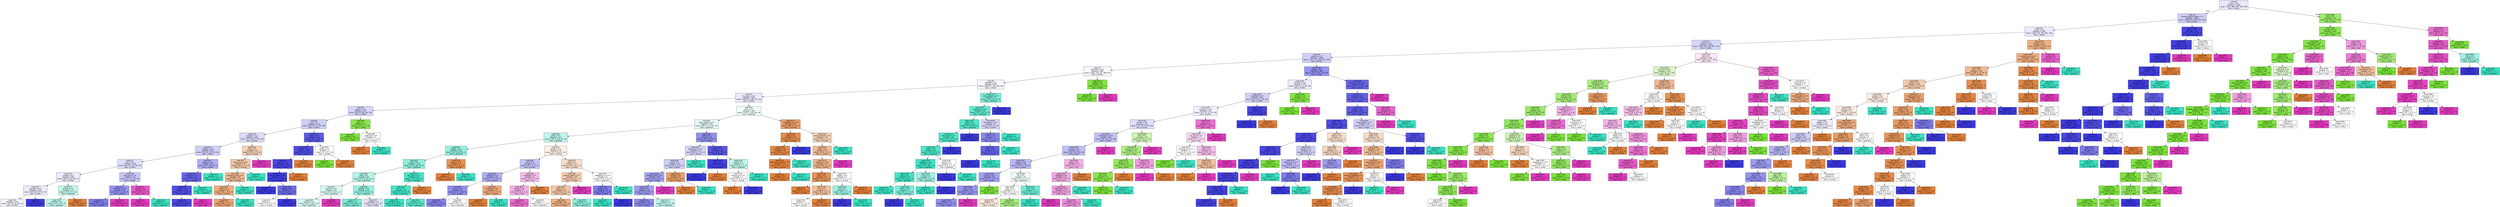 digraph Tree {
node [shape=box, style="filled", color="black", fontname="helvetica"] ;
edge [fontname="helvetica"] ;
0 [label=<node &#35;0<br/>cumin &le; 0.5<br/>samples = 2298<br/>value = [412, 568, 290, 769, 259]<br/>class = korean>, fillcolor="#e8e8fc"] ;
1 [label=<node &#35;1<br/>roasted_sesame_seed &le; 0.5<br/>samples = 1866<br/>value = [408, 224, 285, 766, 183]<br/>class = korean>, fillcolor="#cfcef9"] ;
0 -> 1 [labeldistance=2.5, labelangle=45, headlabel="True"] ;
2 [label=<node &#35;2<br/>starch &le; 0.5<br/>samples = 1632<br/>value = [404, 224, 281, 542, 181]<br/>class = korean>, fillcolor="#e9e9fc"] ;
1 -> 2 ;
3 [label=<node &#35;3<br/>cilantro &le; 0.5<br/>samples = 1418<br/>value = [255, 222, 268, 503, 170]<br/>class = korean>, fillcolor="#d7d7fa"] ;
2 -> 3 ;
4 [label=<node &#35;4<br/>cayenne &le; 0.5<br/>samples = 1258<br/>value = [221, 170, 260, 502, 105]<br/>class = korean>, fillcolor="#d0cff9"] ;
3 -> 4 ;
5 [label=<node &#35;5<br/>cardamom &le; 0.5<br/>samples = 868<br/>value = [185, 118, 242, 268, 55]<br/>class = korean>, fillcolor="#f7f7fe"] ;
4 -> 5 ;
6 [label=<node &#35;6<br/>seaweed &le; 0.5<br/>samples = 836<br/>value = [185, 87, 242, 268, 54]<br/>class = korean>, fillcolor="#f6f6fe"] ;
5 -> 6 ;
7 [label=<node &#35;7<br/>soy_sauce &le; 0.5<br/>samples = 765<br/>value = [185, 87, 188, 251, 54]<br/>class = korean>, fillcolor="#eae9fc"] ;
6 -> 7 ;
8 [label=<node &#35;8<br/>yogurt &le; 0.5<br/>samples = 437<br/>value = [82, 87, 68, 162, 38]<br/>class = korean>, fillcolor="#d5d5f9"] ;
7 -> 8 ;
9 [label=<node &#35;9<br/>nut &le; 0.5<br/>samples = 415<br/>value = [81, 67, 67, 162, 38]<br/>class = korean>, fillcolor="#d0cff9"] ;
8 -> 9 ;
10 [label=<node &#35;10<br/>pepper &le; 0.5<br/>samples = 380<br/>value = [77, 66, 67, 132, 38]<br/>class = korean>, fillcolor="#dcdbfa"] ;
9 -> 10 ;
11 [label=<node &#35;11<br/>soybean &le; 0.5<br/>samples = 350<br/>value = [61, 65, 60, 132, 32]<br/>class = korean>, fillcolor="#d1d0f9"] ;
10 -> 11 ;
12 [label=<node &#35;12<br/>fish &le; 0.5<br/>samples = 308<br/>value = [61, 65, 45, 106, 31]<br/>class = korean>, fillcolor="#dedefb"] ;
11 -> 12 ;
13 [label=<node &#35;13<br/>vinegar &le; 0.5<br/>samples = 266<br/>value = [59, 64, 42, 84, 17]<br/>class = korean>, fillcolor="#ecebfc"] ;
12 -> 13 ;
14 [label=<node &#35;14<br/>red_bean &le; 0.5<br/>samples = 229<br/>value = [55, 59, 25, 76, 14]<br/>class = korean>, fillcolor="#ecebfc"] ;
13 -> 14 ;
15 [label=<node &#35;15<br/>samples = 221<br/>value = [55, 59, 25, 68, 14]<br/>class = korean>, fillcolor="#f4f4fe"] ;
14 -> 15 ;
16 [label=<node &#35;16<br/>samples = 8<br/>value = [0, 0, 0, 8, 0]<br/>class = korean>, fillcolor="#3c39e5"] ;
14 -> 16 ;
17 [label=<node &#35;17<br/>chicken &le; 0.5<br/>samples = 37<br/>value = [4, 5, 17, 8, 3]<br/>class = japanese>, fillcolor="#c2f7ed"] ;
13 -> 17 ;
18 [label=<node &#35;18<br/>samples = 34<br/>value = [1, 5, 17, 8, 3]<br/>class = japanese>, fillcolor="#baf6eb"] ;
17 -> 18 ;
19 [label=<node &#35;19<br/>samples = 3<br/>value = [3, 0, 0, 0, 0]<br/>class = chinese>, fillcolor="#e58139"] ;
17 -> 19 ;
20 [label=<node &#35;20<br/>lime_juice &le; 0.5<br/>samples = 42<br/>value = [2, 1, 3, 22, 14]<br/>class = korean>, fillcolor="#c7c6f8"] ;
12 -> 20 ;
21 [label=<node &#35;21<br/>coriander &le; 0.5<br/>samples = 34<br/>value = [2, 1, 2, 22, 7]<br/>class = korean>, fillcolor="#9391f1"] ;
20 -> 21 ;
22 [label=<node &#35;22<br/>samples = 31<br/>value = [2, 1, 2, 22, 4]<br/>class = korean>, fillcolor="#7d7bee"] ;
21 -> 22 ;
23 [label=<node &#35;23<br/>samples = 3<br/>value = [0, 0, 0, 0, 3]<br/>class = thai>, fillcolor="#e539c0"] ;
21 -> 23 ;
24 [label=<node &#35;24<br/>salmon &le; 0.5<br/>samples = 8<br/>value = [0, 0, 1, 0, 7]<br/>class = thai>, fillcolor="#e955c9"] ;
20 -> 24 ;
25 [label=<node &#35;25<br/>samples = 7<br/>value = [0, 0, 0, 0, 7]<br/>class = thai>, fillcolor="#e539c0"] ;
24 -> 25 ;
26 [label=<node &#35;26<br/>samples = 1<br/>value = [0, 0, 1, 0, 0]<br/>class = japanese>, fillcolor="#39e5c5"] ;
24 -> 26 ;
27 [label=<node &#35;27<br/>barley &le; 0.5<br/>samples = 42<br/>value = [0, 0, 15, 26, 1]<br/>class = korean>, fillcolor="#b0aef4"] ;
11 -> 27 ;
28 [label=<node &#35;28<br/>enokidake &le; 0.5<br/>samples = 32<br/>value = [0, 0, 5, 26, 1]<br/>class = korean>, fillcolor="#6765eb"] ;
27 -> 28 ;
29 [label=<node &#35;29<br/>vinegar &le; 0.5<br/>samples = 29<br/>value = [0, 0, 2, 26, 1]<br/>class = korean>, fillcolor="#524fe8"] ;
28 -> 29 ;
30 [label=<node &#35;30<br/>samples = 28<br/>value = [0, 0, 2, 26, 0]<br/>class = korean>, fillcolor="#4b48e7"] ;
29 -> 30 ;
31 [label=<node &#35;31<br/>samples = 1<br/>value = [0, 0, 0, 0, 1]<br/>class = thai>, fillcolor="#e539c0"] ;
29 -> 31 ;
32 [label=<node &#35;32<br/>samples = 3<br/>value = [0, 0, 3, 0, 0]<br/>class = japanese>, fillcolor="#39e5c5"] ;
28 -> 32 ;
33 [label=<node &#35;33<br/>samples = 10<br/>value = [0, 0, 10, 0, 0]<br/>class = japanese>, fillcolor="#39e5c5"] ;
27 -> 33 ;
34 [label=<node &#35;34<br/>fish &le; 0.5<br/>samples = 30<br/>value = [16, 1, 7, 0, 6]<br/>class = chinese>, fillcolor="#f5ceb2"] ;
10 -> 34 ;
35 [label=<node &#35;35<br/>lemon_juice &le; 0.5<br/>samples = 27<br/>value = [16, 1, 7, 0, 3]<br/>class = chinese>, fillcolor="#f3c6a6"] ;
34 -> 35 ;
36 [label=<node &#35;36<br/>mandarin_peel &le; 0.5<br/>samples = 25<br/>value = [16, 1, 5, 0, 3]<br/>class = chinese>, fillcolor="#f1ba92"] ;
35 -> 36 ;
37 [label=<node &#35;37<br/>bread &le; 0.5<br/>samples = 23<br/>value = [16, 1, 3, 0, 3]<br/>class = chinese>, fillcolor="#eead7e"] ;
36 -> 37 ;
38 [label=<node &#35;38<br/>samples = 21<br/>value = [16, 1, 1, 0, 3]<br/>class = chinese>, fillcolor="#eca470"] ;
37 -> 38 ;
39 [label=<node &#35;39<br/>samples = 2<br/>value = [0, 0, 2, 0, 0]<br/>class = japanese>, fillcolor="#39e5c5"] ;
37 -> 39 ;
40 [label=<node &#35;40<br/>samples = 2<br/>value = [0, 0, 2, 0, 0]<br/>class = japanese>, fillcolor="#39e5c5"] ;
36 -> 40 ;
41 [label=<node &#35;41<br/>samples = 2<br/>value = [0, 0, 2, 0, 0]<br/>class = japanese>, fillcolor="#39e5c5"] ;
35 -> 41 ;
42 [label=<node &#35;42<br/>samples = 3<br/>value = [0, 0, 0, 0, 3]<br/>class = thai>, fillcolor="#e539c0"] ;
34 -> 42 ;
43 [label=<node &#35;43<br/>butter &le; 0.5<br/>samples = 35<br/>value = [4, 1, 0, 30, 0]<br/>class = korean>, fillcolor="#5b59e9"] ;
9 -> 43 ;
44 [label=<node &#35;44<br/>shellfish &le; 0.5<br/>samples = 33<br/>value = [3, 0, 0, 30, 0]<br/>class = korean>, fillcolor="#504de8"] ;
43 -> 44 ;
45 [label=<node &#35;45<br/>celery &le; 0.5<br/>samples = 32<br/>value = [2, 0, 0, 30, 0]<br/>class = korean>, fillcolor="#4946e7"] ;
44 -> 45 ;
46 [label=<node &#35;46<br/>cane_molasses &le; 0.5<br/>samples = 31<br/>value = [1, 0, 0, 30, 0]<br/>class = korean>, fillcolor="#4240e6"] ;
45 -> 46 ;
47 [label=<node &#35;47<br/>samples = 26<br/>value = [0, 0, 0, 26, 0]<br/>class = korean>, fillcolor="#3c39e5"] ;
46 -> 47 ;
48 [label=<node &#35;48<br/>ginger &le; 0.5<br/>samples = 5<br/>value = [1, 0, 0, 4, 0]<br/>class = korean>, fillcolor="#6d6aec"] ;
46 -> 48 ;
49 [label=<node &#35;49<br/>samples = 2<br/>value = [1, 0, 0, 1, 0]<br/>class = chinese>, fillcolor="#ffffff"] ;
48 -> 49 ;
50 [label=<node &#35;50<br/>samples = 3<br/>value = [0, 0, 0, 3, 0]<br/>class = korean>, fillcolor="#3c39e5"] ;
48 -> 50 ;
51 [label=<node &#35;51<br/>samples = 1<br/>value = [1, 0, 0, 0, 0]<br/>class = chinese>, fillcolor="#e58139"] ;
45 -> 51 ;
52 [label=<node &#35;52<br/>samples = 1<br/>value = [1, 0, 0, 0, 0]<br/>class = chinese>, fillcolor="#e58139"] ;
44 -> 52 ;
53 [label=<node &#35;53<br/>ginger &le; 0.5<br/>samples = 2<br/>value = [1, 1, 0, 0, 0]<br/>class = chinese>, fillcolor="#ffffff"] ;
43 -> 53 ;
54 [label=<node &#35;54<br/>samples = 1<br/>value = [0, 1, 0, 0, 0]<br/>class = indian>, fillcolor="#7be539"] ;
53 -> 54 ;
55 [label=<node &#35;55<br/>samples = 1<br/>value = [1, 0, 0, 0, 0]<br/>class = chinese>, fillcolor="#e58139"] ;
53 -> 55 ;
56 [label=<node &#35;56<br/>egg &le; 0.5<br/>samples = 22<br/>value = [1, 20, 1, 0, 0]<br/>class = indian>, fillcolor="#88e74c"] ;
8 -> 56 ;
57 [label=<node &#35;57<br/>samples = 20<br/>value = [0, 20, 0, 0, 0]<br/>class = indian>, fillcolor="#7be539"] ;
56 -> 57 ;
58 [label=<node &#35;58<br/>green_tea &le; 0.5<br/>samples = 2<br/>value = [1, 0, 1, 0, 0]<br/>class = chinese>, fillcolor="#ffffff"] ;
56 -> 58 ;
59 [label=<node &#35;59<br/>samples = 1<br/>value = [1, 0, 0, 0, 0]<br/>class = chinese>, fillcolor="#e58139"] ;
58 -> 59 ;
60 [label=<node &#35;60<br/>samples = 1<br/>value = [0, 0, 1, 0, 0]<br/>class = japanese>, fillcolor="#39e5c5"] ;
58 -> 60 ;
61 [label=<node &#35;61<br/>pork &le; 0.5<br/>samples = 328<br/>value = [103, 0, 120, 89, 16]<br/>class = japanese>, fillcolor="#f0fdfb"] ;
7 -> 61 ;
62 [label=<node &#35;62<br/>black_pepper &le; 0.5<br/>samples = 276<br/>value = [61, 0, 113, 87, 15]<br/>class = japanese>, fillcolor="#e4fbf7"] ;
61 -> 62 ;
63 [label=<node &#35;63<br/>garlic &le; 0.5<br/>samples = 214<br/>value = [49, 0, 104, 47, 14]<br/>class = japanese>, fillcolor="#bdf6ec"] ;
62 -> 63 ;
64 [label=<node &#35;64<br/>pepper &le; 0.5<br/>samples = 136<br/>value = [22, 0, 86, 26, 2]<br/>class = japanese>, fillcolor="#93f1df"] ;
63 -> 64 ;
65 [label=<node &#35;65<br/>wine &le; 0.5<br/>samples = 128<br/>value = [15, 0, 85, 26, 2]<br/>class = japanese>, fillcolor="#8cf0dd"] ;
64 -> 65 ;
66 [label=<node &#35;66<br/>sake &le; 0.5<br/>samples = 93<br/>value = [13, 0, 52, 26, 2]<br/>class = japanese>, fillcolor="#b2f5e8"] ;
65 -> 66 ;
67 [label=<node &#35;67<br/>coconut &le; 0.5<br/>samples = 43<br/>value = [12, 0, 18, 11, 2]<br/>class = japanese>, fillcolor="#d9faf4"] ;
66 -> 67 ;
68 [label=<node &#35;68<br/>samples = 41<br/>value = [12, 0, 18, 11, 0]<br/>class = japanese>, fillcolor="#d6faf3"] ;
67 -> 68 ;
69 [label=<node &#35;69<br/>samples = 2<br/>value = [0, 0, 0, 0, 2]<br/>class = thai>, fillcolor="#e539c0"] ;
67 -> 69 ;
70 [label=<node &#35;70<br/>soybean &le; 0.5<br/>samples = 50<br/>value = [1, 0, 34, 15, 0]<br/>class = japanese>, fillcolor="#94f1e0"] ;
66 -> 70 ;
71 [label=<node &#35;71<br/>samples = 37<br/>value = [1, 0, 28, 8, 0]<br/>class = japanese>, fillcolor="#76edd7"] ;
70 -> 71 ;
72 [label=<node &#35;72<br/>samples = 13<br/>value = [0, 0, 6, 7, 0]<br/>class = korean>, fillcolor="#e3e3fb"] ;
70 -> 72 ;
73 [label=<node &#35;73<br/>star_anise &le; 0.5<br/>samples = 35<br/>value = [2, 0, 33, 0, 0]<br/>class = japanese>, fillcolor="#45e7c9"] ;
65 -> 73 ;
74 [label=<node &#35;74<br/>fish &le; 0.5<br/>samples = 34<br/>value = [1, 0, 33, 0, 0]<br/>class = japanese>, fillcolor="#3fe6c7"] ;
73 -> 74 ;
75 [label=<node &#35;75<br/>samples = 26<br/>value = [0, 0, 26, 0, 0]<br/>class = japanese>, fillcolor="#39e5c5"] ;
74 -> 75 ;
76 [label=<node &#35;76<br/>samples = 8<br/>value = [1, 0, 7, 0, 0]<br/>class = japanese>, fillcolor="#55e9cd"] ;
74 -> 76 ;
77 [label=<node &#35;77<br/>samples = 1<br/>value = [1, 0, 0, 0, 0]<br/>class = chinese>, fillcolor="#e58139"] ;
73 -> 77 ;
78 [label=<node &#35;78<br/>lemon &le; 0.5<br/>samples = 8<br/>value = [7, 0, 1, 0, 0]<br/>class = chinese>, fillcolor="#e99355"] ;
64 -> 78 ;
79 [label=<node &#35;79<br/>samples = 7<br/>value = [7, 0, 0, 0, 0]<br/>class = chinese>, fillcolor="#e58139"] ;
78 -> 79 ;
80 [label=<node &#35;80<br/>samples = 1<br/>value = [0, 0, 1, 0, 0]<br/>class = japanese>, fillcolor="#39e5c5"] ;
78 -> 80 ;
81 [label=<node &#35;81<br/>ginger &le; 0.5<br/>samples = 78<br/>value = [27, 0, 18, 21, 12]<br/>class = chinese>, fillcolor="#fcf2ea"] ;
63 -> 81 ;
82 [label=<node &#35;82<br/>rice &le; 0.5<br/>samples = 37<br/>value = [8, 0, 7, 17, 5]<br/>class = korean>, fillcolor="#c2c2f7"] ;
81 -> 82 ;
83 [label=<node &#35;83<br/>cabbage &le; 0.5<br/>samples = 29<br/>value = [7, 0, 5, 16, 1]<br/>class = korean>, fillcolor="#afaef4"] ;
82 -> 83 ;
84 [label=<node &#35;84<br/>honey &le; 0.5<br/>samples = 25<br/>value = [4, 0, 4, 16, 1]<br/>class = korean>, fillcolor="#908ef0"] ;
83 -> 84 ;
85 [label=<node &#35;85<br/>samples = 23<br/>value = [4, 0, 3, 16, 0]<br/>class = korean>, fillcolor="#8482ef"] ;
84 -> 85 ;
86 [label=<node &#35;86<br/>samples = 2<br/>value = [0, 0, 1, 0, 1]<br/>class = japanese>, fillcolor="#ffffff"] ;
84 -> 86 ;
87 [label=<node &#35;87<br/>enokidake &le; 0.5<br/>samples = 4<br/>value = [3, 0, 1, 0, 0]<br/>class = chinese>, fillcolor="#eeab7b"] ;
83 -> 87 ;
88 [label=<node &#35;88<br/>samples = 3<br/>value = [3, 0, 0, 0, 0]<br/>class = chinese>, fillcolor="#e58139"] ;
87 -> 88 ;
89 [label=<node &#35;89<br/>samples = 1<br/>value = [0, 0, 1, 0, 0]<br/>class = japanese>, fillcolor="#39e5c5"] ;
87 -> 89 ;
90 [label=<node &#35;90<br/>pineapple &le; 0.5<br/>samples = 8<br/>value = [1, 0, 2, 1, 4]<br/>class = thai>, fillcolor="#f6bdea"] ;
82 -> 90 ;
91 [label=<node &#35;91<br/>chicken &le; 0.5<br/>samples = 7<br/>value = [0, 0, 2, 1, 4]<br/>class = thai>, fillcolor="#f5b0e6"] ;
90 -> 91 ;
92 [label=<node &#35;92<br/>samples = 5<br/>value = [0, 0, 1, 0, 4]<br/>class = thai>, fillcolor="#ec6ad0"] ;
91 -> 92 ;
93 [label=<node &#35;93<br/>samples = 2<br/>value = [0, 0, 1, 1, 0]<br/>class = japanese>, fillcolor="#ffffff"] ;
91 -> 93 ;
94 [label=<node &#35;94<br/>samples = 1<br/>value = [1, 0, 0, 0, 0]<br/>class = chinese>, fillcolor="#e58139"] ;
90 -> 94 ;
95 [label=<node &#35;95<br/>beef &le; 0.5<br/>samples = 41<br/>value = [19, 0, 11, 4, 7]<br/>class = chinese>, fillcolor="#f8ddca"] ;
81 -> 95 ;
96 [label=<node &#35;96<br/>peanut_butter &le; 0.5<br/>samples = 35<br/>value = [19, 0, 8, 1, 7]<br/>class = chinese>, fillcolor="#f4ccae"] ;
95 -> 96 ;
97 [label=<node &#35;97<br/>sake &le; 0.5<br/>samples = 32<br/>value = [19, 0, 8, 1, 4]<br/>class = chinese>, fillcolor="#f3c5a4"] ;
96 -> 97 ;
98 [label=<node &#35;98<br/>samples = 26<br/>value = [18, 0, 4, 0, 4]<br/>class = chinese>, fillcolor="#eeaf81"] ;
97 -> 98 ;
99 [label=<node &#35;99<br/>samples = 6<br/>value = [1, 0, 4, 1, 0]<br/>class = japanese>, fillcolor="#88efdc"] ;
97 -> 99 ;
100 [label=<node &#35;100<br/>samples = 3<br/>value = [0, 0, 0, 0, 3]<br/>class = thai>, fillcolor="#e539c0"] ;
96 -> 100 ;
101 [label=<node &#35;101<br/>vegetable_oil &le; 0.5<br/>samples = 6<br/>value = [0, 0, 3, 3, 0]<br/>class = japanese>, fillcolor="#ffffff"] ;
95 -> 101 ;
102 [label=<node &#35;102<br/>vinegar &le; 0.5<br/>samples = 4<br/>value = [0, 0, 1, 3, 0]<br/>class = korean>, fillcolor="#7d7bee"] ;
101 -> 102 ;
103 [label=<node &#35;103<br/>samples = 1<br/>value = [0, 0, 1, 0, 0]<br/>class = japanese>, fillcolor="#39e5c5"] ;
102 -> 103 ;
104 [label=<node &#35;104<br/>samples = 3<br/>value = [0, 0, 0, 3, 0]<br/>class = korean>, fillcolor="#3c39e5"] ;
102 -> 104 ;
105 [label=<node &#35;105<br/>samples = 2<br/>value = [0, 0, 2, 0, 0]<br/>class = japanese>, fillcolor="#39e5c5"] ;
101 -> 105 ;
106 [label=<node &#35;106<br/>beef &le; 0.5<br/>samples = 62<br/>value = [12, 0, 9, 40, 1]<br/>class = korean>, fillcolor="#9290f0"] ;
62 -> 106 ;
107 [label=<node &#35;107<br/>katsuobushi &le; 0.5<br/>samples = 33<br/>value = [10, 0, 7, 15, 1]<br/>class = korean>, fillcolor="#d5d4f9"] ;
106 -> 107 ;
108 [label=<node &#35;108<br/>wine &le; 0.5<br/>samples = 30<br/>value = [10, 0, 4, 15, 1]<br/>class = korean>, fillcolor="#cecef8"] ;
107 -> 108 ;
109 [label=<node &#35;109<br/>chicken_broth &le; 0.5<br/>samples = 25<br/>value = [6, 0, 3, 15, 1]<br/>class = korean>, fillcolor="#a3a1f3"] ;
108 -> 109 ;
110 [label=<node &#35;110<br/>carrot &le; 0.5<br/>samples = 24<br/>value = [6, 0, 3, 15, 0]<br/>class = korean>, fillcolor="#9e9cf2"] ;
109 -> 110 ;
111 [label=<node &#35;111<br/>samples = 20<br/>value = [5, 0, 1, 14, 0]<br/>class = korean>, fillcolor="#8a88ef"] ;
110 -> 111 ;
112 [label=<node &#35;112<br/>samples = 4<br/>value = [1, 0, 2, 1, 0]<br/>class = japanese>, fillcolor="#bdf6ec"] ;
110 -> 112 ;
113 [label=<node &#35;113<br/>samples = 1<br/>value = [0, 0, 0, 0, 1]<br/>class = thai>, fillcolor="#e539c0"] ;
109 -> 113 ;
114 [label=<node &#35;114<br/>tomato &le; 0.5<br/>samples = 5<br/>value = [4, 0, 1, 0, 0]<br/>class = chinese>, fillcolor="#eca06a"] ;
108 -> 114 ;
115 [label=<node &#35;115<br/>samples = 4<br/>value = [4, 0, 0, 0, 0]<br/>class = chinese>, fillcolor="#e58139"] ;
114 -> 115 ;
116 [label=<node &#35;116<br/>samples = 1<br/>value = [0, 0, 1, 0, 0]<br/>class = japanese>, fillcolor="#39e5c5"] ;
114 -> 116 ;
117 [label=<node &#35;117<br/>samples = 3<br/>value = [0, 0, 3, 0, 0]<br/>class = japanese>, fillcolor="#39e5c5"] ;
107 -> 117 ;
118 [label=<node &#35;118<br/>soybean &le; 0.5<br/>samples = 29<br/>value = [2, 0, 2, 25, 0]<br/>class = korean>, fillcolor="#5956e9"] ;
106 -> 118 ;
119 [label=<node &#35;119<br/>leek &le; 0.5<br/>samples = 25<br/>value = [1, 0, 0, 24, 0]<br/>class = korean>, fillcolor="#4441e6"] ;
118 -> 119 ;
120 [label=<node &#35;120<br/>samples = 24<br/>value = [0, 0, 0, 24, 0]<br/>class = korean>, fillcolor="#3c39e5"] ;
119 -> 120 ;
121 [label=<node &#35;121<br/>samples = 1<br/>value = [1, 0, 0, 0, 0]<br/>class = chinese>, fillcolor="#e58139"] ;
119 -> 121 ;
122 [label=<node &#35;122<br/>sake &le; 0.5<br/>samples = 4<br/>value = [1, 0, 2, 1, 0]<br/>class = japanese>, fillcolor="#bdf6ec"] ;
118 -> 122 ;
123 [label=<node &#35;123<br/>sesame_oil &le; 0.5<br/>samples = 2<br/>value = [1, 0, 0, 1, 0]<br/>class = chinese>, fillcolor="#ffffff"] ;
122 -> 123 ;
124 [label=<node &#35;124<br/>samples = 1<br/>value = [1, 0, 0, 0, 0]<br/>class = chinese>, fillcolor="#e58139"] ;
123 -> 124 ;
125 [label=<node &#35;125<br/>samples = 1<br/>value = [0, 0, 0, 1, 0]<br/>class = korean>, fillcolor="#3c39e5"] ;
123 -> 125 ;
126 [label=<node &#35;126<br/>samples = 2<br/>value = [0, 0, 2, 0, 0]<br/>class = japanese>, fillcolor="#39e5c5"] ;
122 -> 126 ;
127 [label=<node &#35;127<br/>vegetable_oil &le; 0.5<br/>samples = 52<br/>value = [42, 0, 7, 2, 1]<br/>class = chinese>, fillcolor="#eb9d65"] ;
61 -> 127 ;
128 [label=<node &#35;128<br/>yeast &le; 0.5<br/>samples = 36<br/>value = [33, 0, 2, 1, 0]<br/>class = chinese>, fillcolor="#e78c4a"] ;
127 -> 128 ;
129 [label=<node &#35;129<br/>enokidake &le; 0.5<br/>samples = 35<br/>value = [33, 0, 2, 0, 0]<br/>class = chinese>, fillcolor="#e78945"] ;
128 -> 129 ;
130 [label=<node &#35;130<br/>green_bell_pepper &le; 0.5<br/>samples = 34<br/>value = [33, 0, 1, 0, 0]<br/>class = chinese>, fillcolor="#e6853f"] ;
129 -> 130 ;
131 [label=<node &#35;131<br/>samples = 33<br/>value = [33, 0, 0, 0, 0]<br/>class = chinese>, fillcolor="#e58139"] ;
130 -> 131 ;
132 [label=<node &#35;132<br/>samples = 1<br/>value = [0, 0, 1, 0, 0]<br/>class = japanese>, fillcolor="#39e5c5"] ;
130 -> 132 ;
133 [label=<node &#35;133<br/>samples = 1<br/>value = [0, 0, 1, 0, 0]<br/>class = japanese>, fillcolor="#39e5c5"] ;
129 -> 133 ;
134 [label=<node &#35;134<br/>samples = 1<br/>value = [0, 0, 0, 1, 0]<br/>class = korean>, fillcolor="#3c39e5"] ;
128 -> 134 ;
135 [label=<node &#35;135<br/>cane_molasses &le; 0.5<br/>samples = 16<br/>value = [9, 0, 5, 1, 1]<br/>class = chinese>, fillcolor="#f6d1b7"] ;
127 -> 135 ;
136 [label=<node &#35;136<br/>bean &le; 0.5<br/>samples = 14<br/>value = [9, 0, 3, 1, 1]<br/>class = chinese>, fillcolor="#f1ba93"] ;
135 -> 136 ;
137 [label=<node &#35;137<br/>sesame_oil &le; 0.5<br/>samples = 13<br/>value = [9, 0, 3, 1, 0]<br/>class = chinese>, fillcolor="#efb388"] ;
136 -> 137 ;
138 [label=<node &#35;138<br/>sake &le; 0.5<br/>samples = 8<br/>value = [7, 0, 1, 0, 0]<br/>class = chinese>, fillcolor="#e99355"] ;
137 -> 138 ;
139 [label=<node &#35;139<br/>samples = 5<br/>value = [5, 0, 0, 0, 0]<br/>class = chinese>, fillcolor="#e58139"] ;
138 -> 139 ;
140 [label=<node &#35;140<br/>nira &le; 0.5<br/>samples = 3<br/>value = [2, 0, 1, 0, 0]<br/>class = chinese>, fillcolor="#f2c09c"] ;
138 -> 140 ;
141 [label=<node &#35;141<br/>samples = 2<br/>value = [1, 0, 1, 0, 0]<br/>class = chinese>, fillcolor="#ffffff"] ;
140 -> 141 ;
142 [label=<node &#35;142<br/>samples = 1<br/>value = [1, 0, 0, 0, 0]<br/>class = chinese>, fillcolor="#e58139"] ;
140 -> 142 ;
143 [label=<node &#35;143<br/>pepper &le; 0.5<br/>samples = 5<br/>value = [2, 0, 2, 1, 0]<br/>class = chinese>, fillcolor="#ffffff"] ;
137 -> 143 ;
144 [label=<node &#35;144<br/>rice &le; 0.5<br/>samples = 3<br/>value = [0, 0, 2, 1, 0]<br/>class = japanese>, fillcolor="#9cf2e2"] ;
143 -> 144 ;
145 [label=<node &#35;145<br/>samples = 1<br/>value = [0, 0, 0, 1, 0]<br/>class = korean>, fillcolor="#3c39e5"] ;
144 -> 145 ;
146 [label=<node &#35;146<br/>samples = 2<br/>value = [0, 0, 2, 0, 0]<br/>class = japanese>, fillcolor="#39e5c5"] ;
144 -> 146 ;
147 [label=<node &#35;147<br/>samples = 2<br/>value = [2, 0, 0, 0, 0]<br/>class = chinese>, fillcolor="#e58139"] ;
143 -> 147 ;
148 [label=<node &#35;148<br/>samples = 1<br/>value = [0, 0, 0, 0, 1]<br/>class = thai>, fillcolor="#e539c0"] ;
136 -> 148 ;
149 [label=<node &#35;149<br/>samples = 2<br/>value = [0, 0, 2, 0, 0]<br/>class = japanese>, fillcolor="#39e5c5"] ;
135 -> 149 ;
150 [label=<node &#35;150<br/>black_pepper &le; 0.5<br/>samples = 71<br/>value = [0, 0, 54, 17, 0]<br/>class = japanese>, fillcolor="#77edd7"] ;
6 -> 150 ;
151 [label=<node &#35;151<br/>sesame_oil &le; 0.5<br/>samples = 65<br/>value = [0, 0, 54, 11, 0]<br/>class = japanese>, fillcolor="#61ead1"] ;
150 -> 151 ;
152 [label=<node &#35;152<br/>beef &le; 0.5<br/>samples = 56<br/>value = [0, 0, 50, 6, 0]<br/>class = japanese>, fillcolor="#51e8cc"] ;
151 -> 152 ;
153 [label=<node &#35;153<br/>black_bean &le; 0.5<br/>samples = 55<br/>value = [0, 0, 50, 5, 0]<br/>class = japanese>, fillcolor="#4de8cb"] ;
152 -> 153 ;
154 [label=<node &#35;154<br/>wheat &le; 0.5<br/>samples = 54<br/>value = [0, 0, 50, 4, 0]<br/>class = japanese>, fillcolor="#49e7ca"] ;
153 -> 154 ;
155 [label=<node &#35;155<br/>vegetable &le; 0.5<br/>samples = 50<br/>value = [0, 0, 48, 2, 0]<br/>class = japanese>, fillcolor="#41e6c7"] ;
154 -> 155 ;
156 [label=<node &#35;156<br/>kelp &le; 0.5<br/>samples = 47<br/>value = [0, 0, 46, 1, 0]<br/>class = japanese>, fillcolor="#3de6c6"] ;
155 -> 156 ;
157 [label=<node &#35;157<br/>samples = 43<br/>value = [0, 0, 43, 0, 0]<br/>class = japanese>, fillcolor="#39e5c5"] ;
156 -> 157 ;
158 [label=<node &#35;158<br/>radish &le; 0.5<br/>samples = 4<br/>value = [0, 0, 3, 1, 0]<br/>class = japanese>, fillcolor="#7beed8"] ;
156 -> 158 ;
159 [label=<node &#35;159<br/>samples = 1<br/>value = [0, 0, 0, 1, 0]<br/>class = korean>, fillcolor="#3c39e5"] ;
158 -> 159 ;
160 [label=<node &#35;160<br/>samples = 3<br/>value = [0, 0, 3, 0, 0]<br/>class = japanese>, fillcolor="#39e5c5"] ;
158 -> 160 ;
161 [label=<node &#35;161<br/>tuna &le; 0.5<br/>samples = 3<br/>value = [0, 0, 2, 1, 0]<br/>class = japanese>, fillcolor="#9cf2e2"] ;
155 -> 161 ;
162 [label=<node &#35;162<br/>samples = 2<br/>value = [0, 0, 2, 0, 0]<br/>class = japanese>, fillcolor="#39e5c5"] ;
161 -> 162 ;
163 [label=<node &#35;163<br/>samples = 1<br/>value = [0, 0, 0, 1, 0]<br/>class = korean>, fillcolor="#3c39e5"] ;
161 -> 163 ;
164 [label=<node &#35;164<br/>squid &le; 0.5<br/>samples = 4<br/>value = [0, 0, 2, 2, 0]<br/>class = japanese>, fillcolor="#ffffff"] ;
154 -> 164 ;
165 [label=<node &#35;165<br/>samples = 2<br/>value = [0, 0, 0, 2, 0]<br/>class = korean>, fillcolor="#3c39e5"] ;
164 -> 165 ;
166 [label=<node &#35;166<br/>samples = 2<br/>value = [0, 0, 2, 0, 0]<br/>class = japanese>, fillcolor="#39e5c5"] ;
164 -> 166 ;
167 [label=<node &#35;167<br/>samples = 1<br/>value = [0, 0, 0, 1, 0]<br/>class = korean>, fillcolor="#3c39e5"] ;
153 -> 167 ;
168 [label=<node &#35;168<br/>samples = 1<br/>value = [0, 0, 0, 1, 0]<br/>class = korean>, fillcolor="#3c39e5"] ;
152 -> 168 ;
169 [label=<node &#35;169<br/>katsuobushi &le; 0.5<br/>samples = 9<br/>value = [0, 0, 4, 5, 0]<br/>class = korean>, fillcolor="#d8d7fa"] ;
151 -> 169 ;
170 [label=<node &#35;170<br/>chicken &le; 0.5<br/>samples = 7<br/>value = [0, 0, 2, 5, 0]<br/>class = korean>, fillcolor="#8a88ef"] ;
169 -> 170 ;
171 [label=<node &#35;171<br/>carrot &le; 0.5<br/>samples = 6<br/>value = [0, 0, 1, 5, 0]<br/>class = korean>, fillcolor="#6361ea"] ;
170 -> 171 ;
172 [label=<node &#35;172<br/>samples = 5<br/>value = [0, 0, 0, 5, 0]<br/>class = korean>, fillcolor="#3c39e5"] ;
171 -> 172 ;
173 [label=<node &#35;173<br/>samples = 1<br/>value = [0, 0, 1, 0, 0]<br/>class = japanese>, fillcolor="#39e5c5"] ;
171 -> 173 ;
174 [label=<node &#35;174<br/>samples = 1<br/>value = [0, 0, 1, 0, 0]<br/>class = japanese>, fillcolor="#39e5c5"] ;
170 -> 174 ;
175 [label=<node &#35;175<br/>samples = 2<br/>value = [0, 0, 2, 0, 0]<br/>class = japanese>, fillcolor="#39e5c5"] ;
169 -> 175 ;
176 [label=<node &#35;176<br/>samples = 6<br/>value = [0, 0, 0, 6, 0]<br/>class = korean>, fillcolor="#3c39e5"] ;
150 -> 176 ;
177 [label=<node &#35;177<br/>coffee &le; 0.5<br/>samples = 32<br/>value = [0, 31, 0, 0, 1]<br/>class = indian>, fillcolor="#7fe63f"] ;
5 -> 177 ;
178 [label=<node &#35;178<br/>samples = 31<br/>value = [0, 31, 0, 0, 0]<br/>class = indian>, fillcolor="#7be539"] ;
177 -> 178 ;
179 [label=<node &#35;179<br/>samples = 1<br/>value = [0, 0, 0, 0, 1]<br/>class = thai>, fillcolor="#e539c0"] ;
177 -> 179 ;
180 [label=<node &#35;180<br/>scallion &le; 0.5<br/>samples = 390<br/>value = [36, 52, 18, 234, 50]<br/>class = korean>, fillcolor="#9694f1"] ;
4 -> 180 ;
181 [label=<node &#35;181<br/>turmeric &le; 0.5<br/>samples = 176<br/>value = [15, 51, 11, 63, 36]<br/>class = korean>, fillcolor="#ececfd"] ;
180 -> 181 ;
182 [label=<node &#35;182<br/>vegetable &le; 0.5<br/>samples = 153<br/>value = [15, 29, 11, 63, 35]<br/>class = korean>, fillcolor="#d1d0f9"] ;
181 -> 182 ;
183 [label=<node &#35;183<br/>lime_juice &le; 0.5<br/>samples = 132<br/>value = [14, 29, 11, 43, 35]<br/>class = korean>, fillcolor="#efeffd"] ;
182 -> 183 ;
184 [label=<node &#35;184<br/>tomato &le; 0.5<br/>samples = 116<br/>value = [12, 28, 10, 43, 23]<br/>class = korean>, fillcolor="#deddfb"] ;
183 -> 184 ;
185 [label=<node &#35;185<br/>lemongrass &le; 0.5<br/>samples = 98<br/>value = [10, 18, 9, 43, 18]<br/>class = korean>, fillcolor="#c2c1f7"] ;
184 -> 185 ;
186 [label=<node &#35;186<br/>chicken &le; 0.5<br/>samples = 93<br/>value = [10, 18, 9, 43, 13]<br/>class = korean>, fillcolor="#bebdf6"] ;
185 -> 186 ;
187 [label=<node &#35;187<br/>vinegar &le; 0.5<br/>samples = 80<br/>value = [9, 18, 7, 40, 6]<br/>class = korean>, fillcolor="#bab9f6"] ;
186 -> 187 ;
188 [label=<node &#35;188<br/>coconut &le; 0.5<br/>samples = 62<br/>value = [5, 14, 2, 37, 4]<br/>class = korean>, fillcolor="#a2a0f3"] ;
187 -> 188 ;
189 [label=<node &#35;189<br/>lime &le; 0.5<br/>samples = 59<br/>value = [5, 11, 2, 37, 4]<br/>class = korean>, fillcolor="#9594f1"] ;
188 -> 189 ;
190 [label=<node &#35;190<br/>samples = 57<br/>value = [5, 11, 2, 37, 2]<br/>class = korean>, fillcolor="#918ff0"] ;
189 -> 190 ;
191 [label=<node &#35;191<br/>samples = 2<br/>value = [0, 0, 0, 0, 2]<br/>class = thai>, fillcolor="#e539c0"] ;
189 -> 191 ;
192 [label=<node &#35;192<br/>samples = 3<br/>value = [0, 3, 0, 0, 0]<br/>class = indian>, fillcolor="#7be539"] ;
188 -> 192 ;
193 [label=<node &#35;193<br/>rice &le; 0.5<br/>samples = 18<br/>value = [4, 4, 5, 3, 2]<br/>class = japanese>, fillcolor="#f1fdfb"] ;
187 -> 193 ;
194 [label=<node &#35;194<br/>cider &le; 0.5<br/>samples = 13<br/>value = [4, 4, 1, 3, 1]<br/>class = chinese>, fillcolor="#ffffff"] ;
193 -> 194 ;
195 [label=<node &#35;195<br/>samples = 9<br/>value = [4, 1, 1, 3, 0]<br/>class = chinese>, fillcolor="#fbeade"] ;
194 -> 195 ;
196 [label=<node &#35;196<br/>samples = 4<br/>value = [0, 3, 0, 0, 1]<br/>class = indian>, fillcolor="#a7ee7b"] ;
194 -> 196 ;
197 [label=<node &#35;197<br/>lime &le; 0.5<br/>samples = 5<br/>value = [0, 0, 4, 0, 1]<br/>class = japanese>, fillcolor="#6aecd4"] ;
193 -> 197 ;
198 [label=<node &#35;198<br/>samples = 4<br/>value = [0, 0, 4, 0, 0]<br/>class = japanese>, fillcolor="#39e5c5"] ;
197 -> 198 ;
199 [label=<node &#35;199<br/>samples = 1<br/>value = [0, 0, 0, 0, 1]<br/>class = thai>, fillcolor="#e539c0"] ;
197 -> 199 ;
200 [label=<node &#35;200<br/>sherry &le; 0.5<br/>samples = 13<br/>value = [1, 0, 2, 3, 7]<br/>class = thai>, fillcolor="#f5b0e6"] ;
186 -> 200 ;
201 [label=<node &#35;201<br/>cabbage &le; 0.5<br/>samples = 12<br/>value = [0, 0, 2, 3, 7]<br/>class = thai>, fillcolor="#f3a7e3"] ;
200 -> 201 ;
202 [label=<node &#35;202<br/>beef_broth &le; 0.5<br/>samples = 11<br/>value = [0, 0, 1, 3, 7]<br/>class = thai>, fillcolor="#f29ce0"] ;
201 -> 202 ;
203 [label=<node &#35;203<br/>samples = 10<br/>value = [0, 0, 0, 3, 7]<br/>class = thai>, fillcolor="#f08edb"] ;
202 -> 203 ;
204 [label=<node &#35;204<br/>samples = 1<br/>value = [0, 0, 1, 0, 0]<br/>class = japanese>, fillcolor="#39e5c5"] ;
202 -> 204 ;
205 [label=<node &#35;205<br/>samples = 1<br/>value = [0, 0, 1, 0, 0]<br/>class = japanese>, fillcolor="#39e5c5"] ;
201 -> 205 ;
206 [label=<node &#35;206<br/>samples = 1<br/>value = [1, 0, 0, 0, 0]<br/>class = chinese>, fillcolor="#e58139"] ;
200 -> 206 ;
207 [label=<node &#35;207<br/>samples = 5<br/>value = [0, 0, 0, 0, 5]<br/>class = thai>, fillcolor="#e539c0"] ;
185 -> 207 ;
208 [label=<node &#35;208<br/>fish &le; 0.5<br/>samples = 18<br/>value = [2, 10, 1, 0, 5]<br/>class = indian>, fillcolor="#ccf5b3"] ;
184 -> 208 ;
209 [label=<node &#35;209<br/>soy_sauce &le; 0.5<br/>samples = 15<br/>value = [2, 10, 1, 0, 2]<br/>class = indian>, fillcolor="#aeef85"] ;
208 -> 209 ;
210 [label=<node &#35;210<br/>bacon &le; 0.5<br/>samples = 12<br/>value = [1, 10, 1, 0, 0]<br/>class = indian>, fillcolor="#93ea5d"] ;
209 -> 210 ;
211 [label=<node &#35;211<br/>bay &le; 0.5<br/>samples = 11<br/>value = [0, 10, 1, 0, 0]<br/>class = indian>, fillcolor="#88e84d"] ;
210 -> 211 ;
212 [label=<node &#35;212<br/>samples = 10<br/>value = [0, 10, 0, 0, 0]<br/>class = indian>, fillcolor="#7be539"] ;
211 -> 212 ;
213 [label=<node &#35;213<br/>samples = 1<br/>value = [0, 0, 1, 0, 0]<br/>class = japanese>, fillcolor="#39e5c5"] ;
211 -> 213 ;
214 [label=<node &#35;214<br/>samples = 1<br/>value = [1, 0, 0, 0, 0]<br/>class = chinese>, fillcolor="#e58139"] ;
210 -> 214 ;
215 [label=<node &#35;215<br/>scallop &le; 0.5<br/>samples = 3<br/>value = [1, 0, 0, 0, 2]<br/>class = thai>, fillcolor="#f29ce0"] ;
209 -> 215 ;
216 [label=<node &#35;216<br/>samples = 2<br/>value = [0, 0, 0, 0, 2]<br/>class = thai>, fillcolor="#e539c0"] ;
215 -> 216 ;
217 [label=<node &#35;217<br/>samples = 1<br/>value = [1, 0, 0, 0, 0]<br/>class = chinese>, fillcolor="#e58139"] ;
215 -> 217 ;
218 [label=<node &#35;218<br/>samples = 3<br/>value = [0, 0, 0, 0, 3]<br/>class = thai>, fillcolor="#e539c0"] ;
208 -> 218 ;
219 [label=<node &#35;219<br/>fish &le; 0.5<br/>samples = 16<br/>value = [2, 1, 1, 0, 12]<br/>class = thai>, fillcolor="#ec72d2"] ;
183 -> 219 ;
220 [label=<node &#35;220<br/>soy_sauce &le; 0.5<br/>samples = 7<br/>value = [2, 1, 1, 0, 3]<br/>class = thai>, fillcolor="#fad7f2"] ;
219 -> 220 ;
221 [label=<node &#35;221<br/>lime_peel_oil &le; 0.5<br/>samples = 2<br/>value = [0, 1, 1, 0, 0]<br/>class = indian>, fillcolor="#ffffff"] ;
220 -> 221 ;
222 [label=<node &#35;222<br/>samples = 1<br/>value = [0, 1, 0, 0, 0]<br/>class = indian>, fillcolor="#7be539"] ;
221 -> 222 ;
223 [label=<node &#35;223<br/>samples = 1<br/>value = [0, 0, 1, 0, 0]<br/>class = japanese>, fillcolor="#39e5c5"] ;
221 -> 223 ;
224 [label=<node &#35;224<br/>onion &le; 0.5<br/>samples = 5<br/>value = [2, 0, 0, 0, 3]<br/>class = thai>, fillcolor="#f6bdea"] ;
220 -> 224 ;
225 [label=<node &#35;225<br/>honey &le; 0.5<br/>samples = 3<br/>value = [2, 0, 0, 0, 1]<br/>class = chinese>, fillcolor="#f2c09c"] ;
224 -> 225 ;
226 [label=<node &#35;226<br/>samples = 2<br/>value = [2, 0, 0, 0, 0]<br/>class = chinese>, fillcolor="#e58139"] ;
225 -> 226 ;
227 [label=<node &#35;227<br/>samples = 1<br/>value = [0, 0, 0, 0, 1]<br/>class = thai>, fillcolor="#e539c0"] ;
225 -> 227 ;
228 [label=<node &#35;228<br/>samples = 2<br/>value = [0, 0, 0, 0, 2]<br/>class = thai>, fillcolor="#e539c0"] ;
224 -> 228 ;
229 [label=<node &#35;229<br/>samples = 9<br/>value = [0, 0, 0, 0, 9]<br/>class = thai>, fillcolor="#e539c0"] ;
219 -> 229 ;
230 [label=<node &#35;230<br/>tomato &le; 0.5<br/>samples = 21<br/>value = [1, 0, 0, 20, 0]<br/>class = korean>, fillcolor="#4643e6"] ;
182 -> 230 ;
231 [label=<node &#35;231<br/>samples = 20<br/>value = [0, 0, 0, 20, 0]<br/>class = korean>, fillcolor="#3c39e5"] ;
230 -> 231 ;
232 [label=<node &#35;232<br/>samples = 1<br/>value = [1, 0, 0, 0, 0]<br/>class = chinese>, fillcolor="#e58139"] ;
230 -> 232 ;
233 [label=<node &#35;233<br/>shrimp &le; 0.5<br/>samples = 23<br/>value = [0, 22, 0, 0, 1]<br/>class = indian>, fillcolor="#81e642"] ;
181 -> 233 ;
234 [label=<node &#35;234<br/>samples = 22<br/>value = [0, 22, 0, 0, 0]<br/>class = indian>, fillcolor="#7be539"] ;
233 -> 234 ;
235 [label=<node &#35;235<br/>samples = 1<br/>value = [0, 0, 0, 0, 1]<br/>class = thai>, fillcolor="#e539c0"] ;
233 -> 235 ;
236 [label=<node &#35;236<br/>peanut_butter &le; 0.5<br/>samples = 214<br/>value = [21, 1, 7, 171, 14]<br/>class = korean>, fillcolor="#6765eb"] ;
180 -> 236 ;
237 [label=<node &#35;237<br/>lime_juice &le; 0.5<br/>samples = 209<br/>value = [21, 1, 7, 171, 9]<br/>class = korean>, fillcolor="#6361ea"] ;
236 -> 237 ;
238 [label=<node &#35;238<br/>vinegar &le; 0.5<br/>samples = 203<br/>value = [21, 1, 6, 171, 4]<br/>class = korean>, fillcolor="#5e5cea"] ;
237 -> 238 ;
239 [label=<node &#35;239<br/>bean &le; 0.5<br/>samples = 170<br/>value = [9, 1, 3, 154, 3]<br/>class = korean>, fillcolor="#4f4de8"] ;
238 -> 239 ;
240 [label=<node &#35;240<br/>chicken &le; 0.5<br/>samples = 164<br/>value = [6, 1, 3, 152, 2]<br/>class = korean>, fillcolor="#4b48e7"] ;
239 -> 240 ;
241 [label=<node &#35;241<br/>lemon &le; 0.5<br/>samples = 158<br/>value = [6, 1, 1, 149, 1]<br/>class = korean>, fillcolor="#4845e7"] ;
240 -> 241 ;
242 [label=<node &#35;242<br/>coconut &le; 0.5<br/>samples = 157<br/>value = [6, 0, 1, 149, 1]<br/>class = korean>, fillcolor="#4643e6"] ;
241 -> 242 ;
243 [label=<node &#35;243<br/>katsuobushi &le; 0.5<br/>samples = 156<br/>value = [6, 0, 1, 149, 0]<br/>class = korean>, fillcolor="#4542e6"] ;
242 -> 243 ;
244 [label=<node &#35;244<br/>turnip &le; 0.5<br/>samples = 155<br/>value = [6, 0, 0, 149, 0]<br/>class = korean>, fillcolor="#4441e6"] ;
243 -> 244 ;
245 [label=<node &#35;245<br/>samples = 154<br/>value = [5, 0, 0, 149, 0]<br/>class = korean>, fillcolor="#4340e6"] ;
244 -> 245 ;
246 [label=<node &#35;246<br/>samples = 1<br/>value = [1, 0, 0, 0, 0]<br/>class = chinese>, fillcolor="#e58139"] ;
244 -> 246 ;
247 [label=<node &#35;247<br/>samples = 1<br/>value = [0, 0, 1, 0, 0]<br/>class = japanese>, fillcolor="#39e5c5"] ;
243 -> 247 ;
248 [label=<node &#35;248<br/>samples = 1<br/>value = [0, 0, 0, 0, 1]<br/>class = thai>, fillcolor="#e539c0"] ;
242 -> 248 ;
249 [label=<node &#35;249<br/>samples = 1<br/>value = [0, 1, 0, 0, 0]<br/>class = indian>, fillcolor="#7be539"] ;
241 -> 249 ;
250 [label=<node &#35;250<br/>cashew &le; 0.5<br/>samples = 6<br/>value = [0, 0, 2, 3, 1]<br/>class = korean>, fillcolor="#cecef8"] ;
240 -> 250 ;
251 [label=<node &#35;251<br/>sesame_oil &le; 0.5<br/>samples = 5<br/>value = [0, 0, 2, 3, 0]<br/>class = korean>, fillcolor="#bebdf6"] ;
250 -> 251 ;
252 [label=<node &#35;252<br/>samples = 1<br/>value = [0, 0, 1, 0, 0]<br/>class = japanese>, fillcolor="#39e5c5"] ;
251 -> 252 ;
253 [label=<node &#35;253<br/>wine &le; 0.5<br/>samples = 4<br/>value = [0, 0, 1, 3, 0]<br/>class = korean>, fillcolor="#7d7bee"] ;
251 -> 253 ;
254 [label=<node &#35;254<br/>samples = 3<br/>value = [0, 0, 0, 3, 0]<br/>class = korean>, fillcolor="#3c39e5"] ;
253 -> 254 ;
255 [label=<node &#35;255<br/>samples = 1<br/>value = [0, 0, 1, 0, 0]<br/>class = japanese>, fillcolor="#39e5c5"] ;
253 -> 255 ;
256 [label=<node &#35;256<br/>samples = 1<br/>value = [0, 0, 0, 0, 1]<br/>class = thai>, fillcolor="#e539c0"] ;
250 -> 256 ;
257 [label=<node &#35;257<br/>peanut &le; 0.5<br/>samples = 6<br/>value = [3, 0, 0, 2, 1]<br/>class = chinese>, fillcolor="#f8e0ce"] ;
239 -> 257 ;
258 [label=<node &#35;258<br/>pork &le; 0.5<br/>samples = 5<br/>value = [3, 0, 0, 2, 0]<br/>class = chinese>, fillcolor="#f6d5bd"] ;
257 -> 258 ;
259 [label=<node &#35;259<br/>squid &le; 0.5<br/>samples = 3<br/>value = [1, 0, 0, 2, 0]<br/>class = korean>, fillcolor="#9e9cf2"] ;
258 -> 259 ;
260 [label=<node &#35;260<br/>samples = 2<br/>value = [0, 0, 0, 2, 0]<br/>class = korean>, fillcolor="#3c39e5"] ;
259 -> 260 ;
261 [label=<node &#35;261<br/>samples = 1<br/>value = [1, 0, 0, 0, 0]<br/>class = chinese>, fillcolor="#e58139"] ;
259 -> 261 ;
262 [label=<node &#35;262<br/>samples = 2<br/>value = [2, 0, 0, 0, 0]<br/>class = chinese>, fillcolor="#e58139"] ;
258 -> 262 ;
263 [label=<node &#35;263<br/>samples = 1<br/>value = [0, 0, 0, 0, 1]<br/>class = thai>, fillcolor="#e539c0"] ;
257 -> 263 ;
264 [label=<node &#35;264<br/>black_pepper &le; 0.5<br/>samples = 33<br/>value = [12, 0, 3, 17, 1]<br/>class = korean>, fillcolor="#d1d0f9"] ;
238 -> 264 ;
265 [label=<node &#35;265<br/>radish &le; 0.5<br/>samples = 23<br/>value = [12, 0, 2, 8, 1]<br/>class = chinese>, fillcolor="#f8ddca"] ;
264 -> 265 ;
266 [label=<node &#35;266<br/>vegetable &le; 0.5<br/>samples = 19<br/>value = [12, 0, 2, 4, 1]<br/>class = chinese>, fillcolor="#f1bc95"] ;
265 -> 266 ;
267 [label=<node &#35;267<br/>cane_molasses &le; 0.5<br/>samples = 15<br/>value = [11, 0, 2, 1, 1]<br/>class = chinese>, fillcolor="#eda876"] ;
266 -> 267 ;
268 [label=<node &#35;268<br/>chinese_cabbage &le; 0.5<br/>samples = 13<br/>value = [11, 0, 1, 1, 0]<br/>class = chinese>, fillcolor="#e9965a"] ;
267 -> 268 ;
269 [label=<node &#35;269<br/>sesame_seed &le; 0.5<br/>samples = 12<br/>value = [11, 0, 1, 0, 0]<br/>class = chinese>, fillcolor="#e78c4b"] ;
268 -> 269 ;
270 [label=<node &#35;270<br/>samples = 10<br/>value = [10, 0, 0, 0, 0]<br/>class = chinese>, fillcolor="#e58139"] ;
269 -> 270 ;
271 [label=<node &#35;271<br/>samples = 2<br/>value = [1, 0, 1, 0, 0]<br/>class = chinese>, fillcolor="#ffffff"] ;
269 -> 271 ;
272 [label=<node &#35;272<br/>samples = 1<br/>value = [0, 0, 0, 1, 0]<br/>class = korean>, fillcolor="#3c39e5"] ;
268 -> 272 ;
273 [label=<node &#35;273<br/>lime &le; 0.5<br/>samples = 2<br/>value = [0, 0, 1, 0, 1]<br/>class = japanese>, fillcolor="#ffffff"] ;
267 -> 273 ;
274 [label=<node &#35;274<br/>samples = 1<br/>value = [0, 0, 1, 0, 0]<br/>class = japanese>, fillcolor="#39e5c5"] ;
273 -> 274 ;
275 [label=<node &#35;275<br/>samples = 1<br/>value = [0, 0, 0, 0, 1]<br/>class = thai>, fillcolor="#e539c0"] ;
273 -> 275 ;
276 [label=<node &#35;276<br/>mushroom &le; 0.5<br/>samples = 4<br/>value = [1, 0, 0, 3, 0]<br/>class = korean>, fillcolor="#7d7bee"] ;
266 -> 276 ;
277 [label=<node &#35;277<br/>samples = 3<br/>value = [0, 0, 0, 3, 0]<br/>class = korean>, fillcolor="#3c39e5"] ;
276 -> 277 ;
278 [label=<node &#35;278<br/>samples = 1<br/>value = [1, 0, 0, 0, 0]<br/>class = chinese>, fillcolor="#e58139"] ;
276 -> 278 ;
279 [label=<node &#35;279<br/>samples = 4<br/>value = [0, 0, 0, 4, 0]<br/>class = korean>, fillcolor="#3c39e5"] ;
265 -> 279 ;
280 [label=<node &#35;280<br/>lime &le; 0.5<br/>samples = 10<br/>value = [0, 0, 1, 9, 0]<br/>class = korean>, fillcolor="#524fe8"] ;
264 -> 280 ;
281 [label=<node &#35;281<br/>samples = 9<br/>value = [0, 0, 0, 9, 0]<br/>class = korean>, fillcolor="#3c39e5"] ;
280 -> 281 ;
282 [label=<node &#35;282<br/>samples = 1<br/>value = [0, 0, 1, 0, 0]<br/>class = japanese>, fillcolor="#39e5c5"] ;
280 -> 282 ;
283 [label=<node &#35;283<br/>litchi &le; 0.5<br/>samples = 6<br/>value = [0, 0, 1, 0, 5]<br/>class = thai>, fillcolor="#ea61cd"] ;
237 -> 283 ;
284 [label=<node &#35;284<br/>samples = 5<br/>value = [0, 0, 0, 0, 5]<br/>class = thai>, fillcolor="#e539c0"] ;
283 -> 284 ;
285 [label=<node &#35;285<br/>samples = 1<br/>value = [0, 0, 1, 0, 0]<br/>class = japanese>, fillcolor="#39e5c5"] ;
283 -> 285 ;
286 [label=<node &#35;286<br/>samples = 5<br/>value = [0, 0, 0, 0, 5]<br/>class = thai>, fillcolor="#e539c0"] ;
236 -> 286 ;
287 [label=<node &#35;287<br/>fish &le; 0.5<br/>samples = 160<br/>value = [34, 52, 8, 1, 65]<br/>class = thai>, fillcolor="#fce7f7"] ;
3 -> 287 ;
288 [label=<node &#35;288<br/>soy_sauce &le; 0.5<br/>samples = 105<br/>value = [30, 50, 6, 0, 19]<br/>class = indian>, fillcolor="#dcf8ca"] ;
287 -> 288 ;
289 [label=<node &#35;289<br/>sesame_oil &le; 0.5<br/>samples = 73<br/>value = [9, 50, 2, 0, 12]<br/>class = indian>, fillcolor="#adef84"] ;
288 -> 289 ;
290 [label=<node &#35;290<br/>shrimp &le; 0.5<br/>samples = 67<br/>value = [4, 50, 1, 0, 12]<br/>class = indian>, fillcolor="#a4ed76"] ;
289 -> 290 ;
291 [label=<node &#35;291<br/>wine &le; 0.5<br/>samples = 60<br/>value = [4, 48, 0, 0, 8]<br/>class = indian>, fillcolor="#99eb67"] ;
290 -> 291 ;
292 [label=<node &#35;292<br/>rice &le; 0.5<br/>samples = 58<br/>value = [4, 48, 0, 0, 6]<br/>class = indian>, fillcolor="#94ea5f"] ;
291 -> 292 ;
293 [label=<node &#35;293<br/>bean &le; 0.5<br/>samples = 47<br/>value = [2, 42, 0, 0, 3]<br/>class = indian>, fillcolor="#8ae850"] ;
292 -> 293 ;
294 [label=<node &#35;294<br/>beef &le; 0.5<br/>samples = 44<br/>value = [0, 41, 0, 0, 3]<br/>class = indian>, fillcolor="#85e747"] ;
293 -> 294 ;
295 [label=<node &#35;295<br/>chicken &le; 0.5<br/>samples = 43<br/>value = [0, 41, 0, 0, 2]<br/>class = indian>, fillcolor="#81e643"] ;
294 -> 295 ;
296 [label=<node &#35;296<br/>samples = 33<br/>value = [0, 33, 0, 0, 0]<br/>class = indian>, fillcolor="#7be539"] ;
295 -> 296 ;
297 [label=<node &#35;297<br/>bread &le; 0.5<br/>samples = 10<br/>value = [0, 8, 0, 0, 2]<br/>class = indian>, fillcolor="#9cec6a"] ;
295 -> 297 ;
298 [label=<node &#35;298<br/>cayenne &le; 0.5<br/>samples = 9<br/>value = [0, 8, 0, 0, 1]<br/>class = indian>, fillcolor="#8ce852"] ;
297 -> 298 ;
299 [label=<node &#35;299<br/>samples = 2<br/>value = [0, 1, 0, 0, 1]<br/>class = indian>, fillcolor="#ffffff"] ;
298 -> 299 ;
300 [label=<node &#35;300<br/>samples = 7<br/>value = [0, 7, 0, 0, 0]<br/>class = indian>, fillcolor="#7be539"] ;
298 -> 300 ;
301 [label=<node &#35;301<br/>samples = 1<br/>value = [0, 0, 0, 0, 1]<br/>class = thai>, fillcolor="#e539c0"] ;
297 -> 301 ;
302 [label=<node &#35;302<br/>samples = 1<br/>value = [0, 0, 0, 0, 1]<br/>class = thai>, fillcolor="#e539c0"] ;
294 -> 302 ;
303 [label=<node &#35;303<br/>ginger &le; 0.5<br/>samples = 3<br/>value = [2, 1, 0, 0, 0]<br/>class = chinese>, fillcolor="#f2c09c"] ;
293 -> 303 ;
304 [label=<node &#35;304<br/>samples = 2<br/>value = [2, 0, 0, 0, 0]<br/>class = chinese>, fillcolor="#e58139"] ;
303 -> 304 ;
305 [label=<node &#35;305<br/>samples = 1<br/>value = [0, 1, 0, 0, 0]<br/>class = indian>, fillcolor="#7be539"] ;
303 -> 305 ;
306 [label=<node &#35;306<br/>cayenne &le; 0.5<br/>samples = 11<br/>value = [2, 6, 0, 0, 3]<br/>class = indian>, fillcolor="#cef5b5"] ;
292 -> 306 ;
307 [label=<node &#35;307<br/>onion &le; 0.5<br/>samples = 4<br/>value = [2, 1, 0, 0, 1]<br/>class = chinese>, fillcolor="#f6d5bd"] ;
306 -> 307 ;
308 [label=<node &#35;308<br/>samples = 2<br/>value = [2, 0, 0, 0, 0]<br/>class = chinese>, fillcolor="#e58139"] ;
307 -> 308 ;
309 [label=<node &#35;309<br/>vegetable_oil &le; 0.5<br/>samples = 2<br/>value = [0, 1, 0, 0, 1]<br/>class = indian>, fillcolor="#ffffff"] ;
307 -> 309 ;
310 [label=<node &#35;310<br/>samples = 1<br/>value = [0, 1, 0, 0, 0]<br/>class = indian>, fillcolor="#7be539"] ;
309 -> 310 ;
311 [label=<node &#35;311<br/>samples = 1<br/>value = [0, 0, 0, 0, 1]<br/>class = thai>, fillcolor="#e539c0"] ;
309 -> 311 ;
312 [label=<node &#35;312<br/>yeast &le; 0.5<br/>samples = 7<br/>value = [0, 5, 0, 0, 2]<br/>class = indian>, fillcolor="#b0ef88"] ;
306 -> 312 ;
313 [label=<node &#35;313<br/>lettuce &le; 0.5<br/>samples = 6<br/>value = [0, 5, 0, 0, 1]<br/>class = indian>, fillcolor="#95ea61"] ;
312 -> 313 ;
314 [label=<node &#35;314<br/>samples = 5<br/>value = [0, 5, 0, 0, 0]<br/>class = indian>, fillcolor="#7be539"] ;
313 -> 314 ;
315 [label=<node &#35;315<br/>samples = 1<br/>value = [0, 0, 0, 0, 1]<br/>class = thai>, fillcolor="#e539c0"] ;
313 -> 315 ;
316 [label=<node &#35;316<br/>samples = 1<br/>value = [0, 0, 0, 0, 1]<br/>class = thai>, fillcolor="#e539c0"] ;
312 -> 316 ;
317 [label=<node &#35;317<br/>samples = 2<br/>value = [0, 0, 0, 0, 2]<br/>class = thai>, fillcolor="#e539c0"] ;
291 -> 317 ;
318 [label=<node &#35;318<br/>vegetable_oil &le; 0.5<br/>samples = 7<br/>value = [0, 2, 1, 0, 4]<br/>class = thai>, fillcolor="#f5b0e6"] ;
290 -> 318 ;
319 [label=<node &#35;319<br/>zucchini &le; 0.5<br/>samples = 5<br/>value = [0, 1, 0, 0, 4]<br/>class = thai>, fillcolor="#ec6ad0"] ;
318 -> 319 ;
320 [label=<node &#35;320<br/>samples = 4<br/>value = [0, 0, 0, 0, 4]<br/>class = thai>, fillcolor="#e539c0"] ;
319 -> 320 ;
321 [label=<node &#35;321<br/>samples = 1<br/>value = [0, 1, 0, 0, 0]<br/>class = indian>, fillcolor="#7be539"] ;
319 -> 321 ;
322 [label=<node &#35;322<br/>lime_juice &le; 0.5<br/>samples = 2<br/>value = [0, 1, 1, 0, 0]<br/>class = indian>, fillcolor="#ffffff"] ;
318 -> 322 ;
323 [label=<node &#35;323<br/>samples = 1<br/>value = [0, 1, 0, 0, 0]<br/>class = indian>, fillcolor="#7be539"] ;
322 -> 323 ;
324 [label=<node &#35;324<br/>samples = 1<br/>value = [0, 0, 1, 0, 0]<br/>class = japanese>, fillcolor="#39e5c5"] ;
322 -> 324 ;
325 [label=<node &#35;325<br/>orange_juice &le; 0.5<br/>samples = 6<br/>value = [5, 0, 1, 0, 0]<br/>class = chinese>, fillcolor="#ea9a61"] ;
289 -> 325 ;
326 [label=<node &#35;326<br/>samples = 5<br/>value = [5, 0, 0, 0, 0]<br/>class = chinese>, fillcolor="#e58139"] ;
325 -> 326 ;
327 [label=<node &#35;327<br/>samples = 1<br/>value = [0, 0, 1, 0, 0]<br/>class = japanese>, fillcolor="#39e5c5"] ;
325 -> 327 ;
328 [label=<node &#35;328<br/>scallion &le; 0.5<br/>samples = 32<br/>value = [21, 0, 4, 0, 7]<br/>class = chinese>, fillcolor="#f0b890"] ;
288 -> 328 ;
329 [label=<node &#35;329<br/>chicken &le; 0.5<br/>samples = 15<br/>value = [6, 0, 3, 0, 6]<br/>class = chinese>, fillcolor="#ffffff"] ;
328 -> 329 ;
330 [label=<node &#35;330<br/>sesame_seed &le; 0.5<br/>samples = 12<br/>value = [3, 0, 3, 0, 6]<br/>class = thai>, fillcolor="#f6bdea"] ;
329 -> 330 ;
331 [label=<node &#35;331<br/>garlic &le; 0.5<br/>samples = 11<br/>value = [3, 0, 2, 0, 6]<br/>class = thai>, fillcolor="#f5b5e7"] ;
330 -> 331 ;
332 [label=<node &#35;332<br/>wheat &le; 0.5<br/>samples = 2<br/>value = [1, 0, 1, 0, 0]<br/>class = chinese>, fillcolor="#ffffff"] ;
331 -> 332 ;
333 [label=<node &#35;333<br/>samples = 1<br/>value = [0, 0, 1, 0, 0]<br/>class = japanese>, fillcolor="#39e5c5"] ;
332 -> 333 ;
334 [label=<node &#35;334<br/>samples = 1<br/>value = [1, 0, 0, 0, 0]<br/>class = chinese>, fillcolor="#e58139"] ;
332 -> 334 ;
335 [label=<node &#35;335<br/>mushroom &le; 0.5<br/>samples = 9<br/>value = [2, 0, 1, 0, 6]<br/>class = thai>, fillcolor="#f08edb"] ;
331 -> 335 ;
336 [label=<node &#35;336<br/>cider &le; 0.5<br/>samples = 8<br/>value = [1, 0, 1, 0, 6]<br/>class = thai>, fillcolor="#ec72d2"] ;
335 -> 336 ;
337 [label=<node &#35;337<br/>buckwheat &le; 0.5<br/>samples = 7<br/>value = [0, 0, 1, 0, 6]<br/>class = thai>, fillcolor="#e95acb"] ;
336 -> 337 ;
338 [label=<node &#35;338<br/>samples = 5<br/>value = [0, 0, 0, 0, 5]<br/>class = thai>, fillcolor="#e539c0"] ;
337 -> 338 ;
339 [label=<node &#35;339<br/>samples = 2<br/>value = [0, 0, 1, 0, 1]<br/>class = japanese>, fillcolor="#ffffff"] ;
337 -> 339 ;
340 [label=<node &#35;340<br/>samples = 1<br/>value = [1, 0, 0, 0, 0]<br/>class = chinese>, fillcolor="#e58139"] ;
336 -> 340 ;
341 [label=<node &#35;341<br/>samples = 1<br/>value = [1, 0, 0, 0, 0]<br/>class = chinese>, fillcolor="#e58139"] ;
335 -> 341 ;
342 [label=<node &#35;342<br/>samples = 1<br/>value = [0, 0, 1, 0, 0]<br/>class = japanese>, fillcolor="#39e5c5"] ;
330 -> 342 ;
343 [label=<node &#35;343<br/>samples = 3<br/>value = [3, 0, 0, 0, 0]<br/>class = chinese>, fillcolor="#e58139"] ;
329 -> 343 ;
344 [label=<node &#35;344<br/>carrot &le; 0.5<br/>samples = 17<br/>value = [15, 0, 1, 0, 1]<br/>class = chinese>, fillcolor="#e89152"] ;
328 -> 344 ;
345 [label=<node &#35;345<br/>sesame_seed &le; 0.5<br/>samples = 15<br/>value = [14, 0, 0, 0, 1]<br/>class = chinese>, fillcolor="#e78a47"] ;
344 -> 345 ;
346 [label=<node &#35;346<br/>samples = 13<br/>value = [13, 0, 0, 0, 0]<br/>class = chinese>, fillcolor="#e58139"] ;
345 -> 346 ;
347 [label=<node &#35;347<br/>rice &le; 0.5<br/>samples = 2<br/>value = [1, 0, 0, 0, 1]<br/>class = chinese>, fillcolor="#ffffff"] ;
345 -> 347 ;
348 [label=<node &#35;348<br/>samples = 1<br/>value = [1, 0, 0, 0, 0]<br/>class = chinese>, fillcolor="#e58139"] ;
347 -> 348 ;
349 [label=<node &#35;349<br/>samples = 1<br/>value = [0, 0, 0, 0, 1]<br/>class = thai>, fillcolor="#e539c0"] ;
347 -> 349 ;
350 [label=<node &#35;350<br/>lime_juice &le; 0.5<br/>samples = 2<br/>value = [1, 0, 1, 0, 0]<br/>class = chinese>, fillcolor="#ffffff"] ;
344 -> 350 ;
351 [label=<node &#35;351<br/>samples = 1<br/>value = [0, 0, 1, 0, 0]<br/>class = japanese>, fillcolor="#39e5c5"] ;
350 -> 351 ;
352 [label=<node &#35;352<br/>samples = 1<br/>value = [1, 0, 0, 0, 0]<br/>class = chinese>, fillcolor="#e58139"] ;
350 -> 352 ;
353 [label=<node &#35;353<br/>sesame_oil &le; 0.5<br/>samples = 55<br/>value = [4, 2, 2, 1, 46]<br/>class = thai>, fillcolor="#ea5ccb"] ;
287 -> 353 ;
354 [label=<node &#35;354<br/>brussels_sprout &le; 0.5<br/>samples = 48<br/>value = [1, 2, 1, 1, 43]<br/>class = thai>, fillcolor="#e84fc7"] ;
353 -> 354 ;
355 [label=<node &#35;355<br/>cabbage &le; 0.5<br/>samples = 47<br/>value = [1, 2, 0, 1, 43]<br/>class = thai>, fillcolor="#e74bc6"] ;
354 -> 355 ;
356 [label=<node &#35;356<br/>yogurt &le; 0.5<br/>samples = 45<br/>value = [0, 2, 0, 1, 42]<br/>class = thai>, fillcolor="#e747c4"] ;
355 -> 356 ;
357 [label=<node &#35;357<br/>turmeric &le; 0.5<br/>samples = 43<br/>value = [0, 1, 0, 1, 41]<br/>class = thai>, fillcolor="#e642c3"] ;
356 -> 357 ;
358 [label=<node &#35;358<br/>crab &le; 0.5<br/>samples = 40<br/>value = [0, 0, 0, 1, 39]<br/>class = thai>, fillcolor="#e63ec2"] ;
357 -> 358 ;
359 [label=<node &#35;359<br/>samples = 37<br/>value = [0, 0, 0, 0, 37]<br/>class = thai>, fillcolor="#e539c0"] ;
358 -> 359 ;
360 [label=<node &#35;360<br/>pepper &le; 0.5<br/>samples = 3<br/>value = [0, 0, 0, 1, 2]<br/>class = thai>, fillcolor="#f29ce0"] ;
358 -> 360 ;
361 [label=<node &#35;361<br/>samples = 2<br/>value = [0, 0, 0, 0, 2]<br/>class = thai>, fillcolor="#e539c0"] ;
360 -> 361 ;
362 [label=<node &#35;362<br/>samples = 1<br/>value = [0, 0, 0, 1, 0]<br/>class = korean>, fillcolor="#3c39e5"] ;
360 -> 362 ;
363 [label=<node &#35;363<br/>onion &le; 0.5<br/>samples = 3<br/>value = [0, 1, 0, 0, 2]<br/>class = thai>, fillcolor="#f29ce0"] ;
357 -> 363 ;
364 [label=<node &#35;364<br/>samples = 2<br/>value = [0, 0, 0, 0, 2]<br/>class = thai>, fillcolor="#e539c0"] ;
363 -> 364 ;
365 [label=<node &#35;365<br/>samples = 1<br/>value = [0, 1, 0, 0, 0]<br/>class = indian>, fillcolor="#7be539"] ;
363 -> 365 ;
366 [label=<node &#35;366<br/>lemongrass &le; 0.5<br/>samples = 2<br/>value = [0, 1, 0, 0, 1]<br/>class = indian>, fillcolor="#ffffff"] ;
356 -> 366 ;
367 [label=<node &#35;367<br/>samples = 1<br/>value = [0, 1, 0, 0, 0]<br/>class = indian>, fillcolor="#7be539"] ;
366 -> 367 ;
368 [label=<node &#35;368<br/>samples = 1<br/>value = [0, 0, 0, 0, 1]<br/>class = thai>, fillcolor="#e539c0"] ;
366 -> 368 ;
369 [label=<node &#35;369<br/>garlic &le; 0.5<br/>samples = 2<br/>value = [1, 0, 0, 0, 1]<br/>class = chinese>, fillcolor="#ffffff"] ;
355 -> 369 ;
370 [label=<node &#35;370<br/>samples = 1<br/>value = [0, 0, 0, 0, 1]<br/>class = thai>, fillcolor="#e539c0"] ;
369 -> 370 ;
371 [label=<node &#35;371<br/>samples = 1<br/>value = [1, 0, 0, 0, 0]<br/>class = chinese>, fillcolor="#e58139"] ;
369 -> 371 ;
372 [label=<node &#35;372<br/>samples = 1<br/>value = [0, 0, 1, 0, 0]<br/>class = japanese>, fillcolor="#39e5c5"] ;
354 -> 372 ;
373 [label=<node &#35;373<br/>lime_juice &le; 0.5<br/>samples = 7<br/>value = [3, 0, 1, 0, 3]<br/>class = chinese>, fillcolor="#ffffff"] ;
353 -> 373 ;
374 [label=<node &#35;374<br/>sesame_seed &le; 0.5<br/>samples = 4<br/>value = [3, 0, 1, 0, 0]<br/>class = chinese>, fillcolor="#eeab7b"] ;
373 -> 374 ;
375 [label=<node &#35;375<br/>samples = 3<br/>value = [3, 0, 0, 0, 0]<br/>class = chinese>, fillcolor="#e58139"] ;
374 -> 375 ;
376 [label=<node &#35;376<br/>samples = 1<br/>value = [0, 0, 1, 0, 0]<br/>class = japanese>, fillcolor="#39e5c5"] ;
374 -> 376 ;
377 [label=<node &#35;377<br/>samples = 3<br/>value = [0, 0, 0, 0, 3]<br/>class = thai>, fillcolor="#e539c0"] ;
373 -> 377 ;
378 [label=<node &#35;378<br/>coconut &le; 0.5<br/>samples = 214<br/>value = [149, 2, 13, 39, 11]<br/>class = chinese>, fillcolor="#efb083"] ;
2 -> 378 ;
379 [label=<node &#35;379<br/>chicken_broth &le; 0.5<br/>samples = 208<br/>value = [149, 2, 12, 39, 6]<br/>class = chinese>, fillcolor="#eead7e"] ;
378 -> 379 ;
380 [label=<node &#35;380<br/>pork &le; 0.5<br/>samples = 164<br/>value = [108, 2, 11, 39, 4]<br/>class = chinese>, fillcolor="#f1b992"] ;
379 -> 380 ;
381 [label=<node &#35;381<br/>scallion &le; 0.5<br/>samples = 125<br/>value = [73, 2, 11, 36, 3]<br/>class = chinese>, fillcolor="#f4cbad"] ;
380 -> 381 ;
382 [label=<node &#35;382<br/>wasabi &le; 0.5<br/>samples = 75<br/>value = [35, 2, 7, 28, 3]<br/>class = chinese>, fillcolor="#fbece2"] ;
381 -> 382 ;
383 [label=<node &#35;383<br/>shrimp &le; 0.5<br/>samples = 72<br/>value = [35, 2, 4, 28, 3]<br/>class = chinese>, fillcolor="#fbebe0"] ;
382 -> 383 ;
384 [label=<node &#35;384<br/>pepper &le; 0.5<br/>samples = 55<br/>value = [23, 2, 3, 26, 1]<br/>class = korean>, fillcolor="#edecfd"] ;
383 -> 384 ;
385 [label=<node &#35;385<br/>sherry &le; 0.5<br/>samples = 50<br/>value = [18, 2, 3, 26, 1]<br/>class = korean>, fillcolor="#cecef8"] ;
384 -> 385 ;
386 [label=<node &#35;386<br/>pineapple &le; 0.5<br/>samples = 46<br/>value = [14, 2, 3, 26, 1]<br/>class = korean>, fillcolor="#b6b5f5"] ;
385 -> 386 ;
387 [label=<node &#35;387<br/>cream &le; 0.5<br/>samples = 42<br/>value = [10, 2, 3, 26, 1]<br/>class = korean>, fillcolor="#9d9cf2"] ;
386 -> 387 ;
388 [label=<node &#35;388<br/>pea &le; 0.5<br/>samples = 39<br/>value = [10, 0, 2, 26, 1]<br/>class = korean>, fillcolor="#9392f1"] ;
387 -> 388 ;
389 [label=<node &#35;389<br/>mint &le; 0.5<br/>samples = 37<br/>value = [8, 0, 2, 26, 1]<br/>class = korean>, fillcolor="#8684ef"] ;
388 -> 389 ;
390 [label=<node &#35;390<br/>samples = 36<br/>value = [8, 0, 2, 26, 0]<br/>class = korean>, fillcolor="#8280ee"] ;
389 -> 390 ;
391 [label=<node &#35;391<br/>samples = 1<br/>value = [0, 0, 0, 0, 1]<br/>class = thai>, fillcolor="#e539c0"] ;
389 -> 391 ;
392 [label=<node &#35;392<br/>samples = 2<br/>value = [2, 0, 0, 0, 0]<br/>class = chinese>, fillcolor="#e58139"] ;
388 -> 392 ;
393 [label=<node &#35;393<br/>egg &le; 0.5<br/>samples = 3<br/>value = [0, 2, 1, 0, 0]<br/>class = indian>, fillcolor="#bdf29c"] ;
387 -> 393 ;
394 [label=<node &#35;394<br/>samples = 2<br/>value = [0, 2, 0, 0, 0]<br/>class = indian>, fillcolor="#7be539"] ;
393 -> 394 ;
395 [label=<node &#35;395<br/>samples = 1<br/>value = [0, 0, 1, 0, 0]<br/>class = japanese>, fillcolor="#39e5c5"] ;
393 -> 395 ;
396 [label=<node &#35;396<br/>samples = 4<br/>value = [4, 0, 0, 0, 0]<br/>class = chinese>, fillcolor="#e58139"] ;
386 -> 396 ;
397 [label=<node &#35;397<br/>samples = 4<br/>value = [4, 0, 0, 0, 0]<br/>class = chinese>, fillcolor="#e58139"] ;
385 -> 397 ;
398 [label=<node &#35;398<br/>samples = 5<br/>value = [5, 0, 0, 0, 0]<br/>class = chinese>, fillcolor="#e58139"] ;
384 -> 398 ;
399 [label=<node &#35;399<br/>cane_molasses &le; 0.5<br/>samples = 17<br/>value = [12, 0, 1, 2, 2]<br/>class = chinese>, fillcolor="#eeab7b"] ;
383 -> 399 ;
400 [label=<node &#35;400<br/>barley &le; 0.5<br/>samples = 15<br/>value = [12, 0, 0, 2, 1]<br/>class = chinese>, fillcolor="#eb9e67"] ;
399 -> 400 ;
401 [label=<node &#35;401<br/>carrot &le; 0.5<br/>samples = 14<br/>value = [12, 0, 0, 1, 1]<br/>class = chinese>, fillcolor="#e99457"] ;
400 -> 401 ;
402 [label=<node &#35;402<br/>cilantro &le; 0.5<br/>samples = 13<br/>value = [12, 0, 0, 0, 1]<br/>class = chinese>, fillcolor="#e78c49"] ;
401 -> 402 ;
403 [label=<node &#35;403<br/>samples = 11<br/>value = [11, 0, 0, 0, 0]<br/>class = chinese>, fillcolor="#e58139"] ;
402 -> 403 ;
404 [label=<node &#35;404<br/>samples = 2<br/>value = [1, 0, 0, 0, 1]<br/>class = chinese>, fillcolor="#ffffff"] ;
402 -> 404 ;
405 [label=<node &#35;405<br/>samples = 1<br/>value = [0, 0, 0, 1, 0]<br/>class = korean>, fillcolor="#3c39e5"] ;
401 -> 405 ;
406 [label=<node &#35;406<br/>samples = 1<br/>value = [0, 0, 0, 1, 0]<br/>class = korean>, fillcolor="#3c39e5"] ;
400 -> 406 ;
407 [label=<node &#35;407<br/>radish &le; 0.5<br/>samples = 2<br/>value = [0, 0, 1, 0, 1]<br/>class = japanese>, fillcolor="#ffffff"] ;
399 -> 407 ;
408 [label=<node &#35;408<br/>samples = 1<br/>value = [0, 0, 1, 0, 0]<br/>class = japanese>, fillcolor="#39e5c5"] ;
407 -> 408 ;
409 [label=<node &#35;409<br/>samples = 1<br/>value = [0, 0, 0, 0, 1]<br/>class = thai>, fillcolor="#e539c0"] ;
407 -> 409 ;
410 [label=<node &#35;410<br/>samples = 3<br/>value = [0, 0, 3, 0, 0]<br/>class = japanese>, fillcolor="#39e5c5"] ;
382 -> 410 ;
411 [label=<node &#35;411<br/>grape_juice &le; 0.5<br/>samples = 50<br/>value = [38, 0, 4, 8, 0]<br/>class = chinese>, fillcolor="#eca572"] ;
381 -> 411 ;
412 [label=<node &#35;412<br/>radish &le; 0.5<br/>samples = 48<br/>value = [38, 0, 2, 8, 0]<br/>class = chinese>, fillcolor="#eca06a"] ;
411 -> 412 ;
413 [label=<node &#35;413<br/>cream &le; 0.5<br/>samples = 44<br/>value = [37, 0, 2, 5, 0]<br/>class = chinese>, fillcolor="#ea985d"] ;
412 -> 413 ;
414 [label=<node &#35;414<br/>mackerel &le; 0.5<br/>samples = 43<br/>value = [37, 0, 1, 5, 0]<br/>class = chinese>, fillcolor="#e99558"] ;
413 -> 414 ;
415 [label=<node &#35;415<br/>pumpkin &le; 0.5<br/>samples = 42<br/>value = [37, 0, 1, 4, 0]<br/>class = chinese>, fillcolor="#e89253"] ;
414 -> 415 ;
416 [label=<node &#35;416<br/>sesame_seed &le; 0.5<br/>samples = 41<br/>value = [37, 0, 1, 3, 0]<br/>class = chinese>, fillcolor="#e88e4e"] ;
415 -> 416 ;
417 [label=<node &#35;417<br/>mussel &le; 0.5<br/>samples = 39<br/>value = [36, 0, 1, 2, 0]<br/>class = chinese>, fillcolor="#e78b49"] ;
416 -> 417 ;
418 [label=<node &#35;418<br/>pepper &le; 0.5<br/>samples = 37<br/>value = [35, 0, 1, 1, 0]<br/>class = chinese>, fillcolor="#e68844"] ;
417 -> 418 ;
419 [label=<node &#35;419<br/>samples = 32<br/>value = [31, 0, 0, 1, 0]<br/>class = chinese>, fillcolor="#e6853f"] ;
418 -> 419 ;
420 [label=<node &#35;420<br/>samples = 5<br/>value = [4, 0, 1, 0, 0]<br/>class = chinese>, fillcolor="#eca06a"] ;
418 -> 420 ;
421 [label=<node &#35;421<br/>onion &le; 0.5<br/>samples = 2<br/>value = [1, 0, 0, 1, 0]<br/>class = chinese>, fillcolor="#ffffff"] ;
417 -> 421 ;
422 [label=<node &#35;422<br/>samples = 1<br/>value = [0, 0, 0, 1, 0]<br/>class = korean>, fillcolor="#3c39e5"] ;
421 -> 422 ;
423 [label=<node &#35;423<br/>samples = 1<br/>value = [1, 0, 0, 0, 0]<br/>class = chinese>, fillcolor="#e58139"] ;
421 -> 423 ;
424 [label=<node &#35;424<br/>ginger &le; 0.5<br/>samples = 2<br/>value = [1, 0, 0, 1, 0]<br/>class = chinese>, fillcolor="#ffffff"] ;
416 -> 424 ;
425 [label=<node &#35;425<br/>samples = 1<br/>value = [0, 0, 0, 1, 0]<br/>class = korean>, fillcolor="#3c39e5"] ;
424 -> 425 ;
426 [label=<node &#35;426<br/>samples = 1<br/>value = [1, 0, 0, 0, 0]<br/>class = chinese>, fillcolor="#e58139"] ;
424 -> 426 ;
427 [label=<node &#35;427<br/>samples = 1<br/>value = [0, 0, 0, 1, 0]<br/>class = korean>, fillcolor="#3c39e5"] ;
415 -> 427 ;
428 [label=<node &#35;428<br/>samples = 1<br/>value = [0, 0, 0, 1, 0]<br/>class = korean>, fillcolor="#3c39e5"] ;
414 -> 428 ;
429 [label=<node &#35;429<br/>samples = 1<br/>value = [0, 0, 1, 0, 0]<br/>class = japanese>, fillcolor="#39e5c5"] ;
413 -> 429 ;
430 [label=<node &#35;430<br/>bell_pepper &le; 0.5<br/>samples = 4<br/>value = [1, 0, 0, 3, 0]<br/>class = korean>, fillcolor="#7d7bee"] ;
412 -> 430 ;
431 [label=<node &#35;431<br/>samples = 3<br/>value = [0, 0, 0, 3, 0]<br/>class = korean>, fillcolor="#3c39e5"] ;
430 -> 431 ;
432 [label=<node &#35;432<br/>samples = 1<br/>value = [1, 0, 0, 0, 0]<br/>class = chinese>, fillcolor="#e58139"] ;
430 -> 432 ;
433 [label=<node &#35;433<br/>samples = 2<br/>value = [0, 0, 2, 0, 0]<br/>class = japanese>, fillcolor="#39e5c5"] ;
411 -> 433 ;
434 [label=<node &#35;434<br/>fish &le; 0.5<br/>samples = 39<br/>value = [35, 0, 0, 3, 1]<br/>class = chinese>, fillcolor="#e88f4f"] ;
380 -> 434 ;
435 [label=<node &#35;435<br/>barley &le; 0.5<br/>samples = 37<br/>value = [35, 0, 0, 2, 0]<br/>class = chinese>, fillcolor="#e68844"] ;
434 -> 435 ;
436 [label=<node &#35;436<br/>lettuce &le; 0.5<br/>samples = 36<br/>value = [35, 0, 0, 1, 0]<br/>class = chinese>, fillcolor="#e6853f"] ;
435 -> 436 ;
437 [label=<node &#35;437<br/>samples = 35<br/>value = [35, 0, 0, 0, 0]<br/>class = chinese>, fillcolor="#e58139"] ;
436 -> 437 ;
438 [label=<node &#35;438<br/>samples = 1<br/>value = [0, 0, 0, 1, 0]<br/>class = korean>, fillcolor="#3c39e5"] ;
436 -> 438 ;
439 [label=<node &#35;439<br/>samples = 1<br/>value = [0, 0, 0, 1, 0]<br/>class = korean>, fillcolor="#3c39e5"] ;
435 -> 439 ;
440 [label=<node &#35;440<br/>mussel &le; 0.5<br/>samples = 2<br/>value = [0, 0, 0, 1, 1]<br/>class = korean>, fillcolor="#ffffff"] ;
434 -> 440 ;
441 [label=<node &#35;441<br/>samples = 1<br/>value = [0, 0, 0, 0, 1]<br/>class = thai>, fillcolor="#e539c0"] ;
440 -> 441 ;
442 [label=<node &#35;442<br/>samples = 1<br/>value = [0, 0, 0, 1, 0]<br/>class = korean>, fillcolor="#3c39e5"] ;
440 -> 442 ;
443 [label=<node &#35;443<br/>sake &le; 0.5<br/>samples = 44<br/>value = [41, 0, 1, 0, 2]<br/>class = chinese>, fillcolor="#e78a47"] ;
379 -> 443 ;
444 [label=<node &#35;444<br/>chervil &le; 0.5<br/>samples = 43<br/>value = [41, 0, 0, 0, 2]<br/>class = chinese>, fillcolor="#e68743"] ;
443 -> 444 ;
445 [label=<node &#35;445<br/>cider &le; 0.5<br/>samples = 42<br/>value = [41, 0, 0, 0, 1]<br/>class = chinese>, fillcolor="#e6843e"] ;
444 -> 445 ;
446 [label=<node &#35;446<br/>samples = 40<br/>value = [40, 0, 0, 0, 0]<br/>class = chinese>, fillcolor="#e58139"] ;
445 -> 446 ;
447 [label=<node &#35;447<br/>scallion &le; 0.5<br/>samples = 2<br/>value = [1, 0, 0, 0, 1]<br/>class = chinese>, fillcolor="#ffffff"] ;
445 -> 447 ;
448 [label=<node &#35;448<br/>samples = 1<br/>value = [0, 0, 0, 0, 1]<br/>class = thai>, fillcolor="#e539c0"] ;
447 -> 448 ;
449 [label=<node &#35;449<br/>samples = 1<br/>value = [1, 0, 0, 0, 0]<br/>class = chinese>, fillcolor="#e58139"] ;
447 -> 449 ;
450 [label=<node &#35;450<br/>samples = 1<br/>value = [0, 0, 0, 0, 1]<br/>class = thai>, fillcolor="#e539c0"] ;
444 -> 450 ;
451 [label=<node &#35;451<br/>samples = 1<br/>value = [0, 0, 1, 0, 0]<br/>class = japanese>, fillcolor="#39e5c5"] ;
443 -> 451 ;
452 [label=<node &#35;452<br/>vanilla &le; 0.5<br/>samples = 6<br/>value = [0, 0, 1, 0, 5]<br/>class = thai>, fillcolor="#ea61cd"] ;
378 -> 452 ;
453 [label=<node &#35;453<br/>samples = 5<br/>value = [0, 0, 0, 0, 5]<br/>class = thai>, fillcolor="#e539c0"] ;
452 -> 453 ;
454 [label=<node &#35;454<br/>samples = 1<br/>value = [0, 0, 1, 0, 0]<br/>class = japanese>, fillcolor="#39e5c5"] ;
452 -> 454 ;
455 [label=<node &#35;455<br/>cilantro &le; 0.5<br/>samples = 234<br/>value = [4, 0, 4, 224, 2]<br/>class = korean>, fillcolor="#4442e6"] ;
1 -> 455 ;
456 [label=<node &#35;456<br/>palm &le; 0.5<br/>samples = 232<br/>value = [3, 0, 4, 224, 1]<br/>class = korean>, fillcolor="#4340e6"] ;
455 -> 456 ;
457 [label=<node &#35;457<br/>peanut_oil &le; 0.5<br/>samples = 231<br/>value = [3, 0, 4, 224, 0]<br/>class = korean>, fillcolor="#423fe6"] ;
456 -> 457 ;
458 [label=<node &#35;458<br/>wasabi &le; 0.5<br/>samples = 230<br/>value = [2, 0, 4, 224, 0]<br/>class = korean>, fillcolor="#413ee6"] ;
457 -> 458 ;
459 [label=<node &#35;459<br/>beef_broth &le; 0.5<br/>samples = 229<br/>value = [2, 0, 3, 224, 0]<br/>class = korean>, fillcolor="#403de6"] ;
458 -> 459 ;
460 [label=<node &#35;460<br/>tuna &le; 0.5<br/>samples = 218<br/>value = [1, 0, 2, 215, 0]<br/>class = korean>, fillcolor="#3f3ce5"] ;
459 -> 460 ;
461 [label=<node &#35;461<br/>starch &le; 0.5<br/>samples = 213<br/>value = [1, 0, 1, 211, 0]<br/>class = korean>, fillcolor="#3e3be5"] ;
460 -> 461 ;
462 [label=<node &#35;462<br/>seaweed &le; 0.5<br/>samples = 203<br/>value = [0, 0, 1, 202, 0]<br/>class = korean>, fillcolor="#3d3ae5"] ;
461 -> 462 ;
463 [label=<node &#35;463<br/>samples = 188<br/>value = [0, 0, 0, 188, 0]<br/>class = korean>, fillcolor="#3c39e5"] ;
462 -> 463 ;
464 [label=<node &#35;464<br/>vinegar &le; 0.5<br/>samples = 15<br/>value = [0, 0, 1, 14, 0]<br/>class = korean>, fillcolor="#4a47e7"] ;
462 -> 464 ;
465 [label=<node &#35;465<br/>samples = 11<br/>value = [0, 0, 0, 11, 0]<br/>class = korean>, fillcolor="#3c39e5"] ;
464 -> 465 ;
466 [label=<node &#35;466<br/>garlic &le; 0.5<br/>samples = 4<br/>value = [0, 0, 1, 3, 0]<br/>class = korean>, fillcolor="#7d7bee"] ;
464 -> 466 ;
467 [label=<node &#35;467<br/>samples = 1<br/>value = [0, 0, 1, 0, 0]<br/>class = japanese>, fillcolor="#39e5c5"] ;
466 -> 467 ;
468 [label=<node &#35;468<br/>samples = 3<br/>value = [0, 0, 0, 3, 0]<br/>class = korean>, fillcolor="#3c39e5"] ;
466 -> 468 ;
469 [label=<node &#35;469<br/>vegetable_oil &le; 0.5<br/>samples = 10<br/>value = [1, 0, 0, 9, 0]<br/>class = korean>, fillcolor="#524fe8"] ;
461 -> 469 ;
470 [label=<node &#35;470<br/>samples = 8<br/>value = [0, 0, 0, 8, 0]<br/>class = korean>, fillcolor="#3c39e5"] ;
469 -> 470 ;
471 [label=<node &#35;471<br/>garlic &le; 0.5<br/>samples = 2<br/>value = [1, 0, 0, 1, 0]<br/>class = chinese>, fillcolor="#ffffff"] ;
469 -> 471 ;
472 [label=<node &#35;472<br/>samples = 1<br/>value = [0, 0, 0, 1, 0]<br/>class = korean>, fillcolor="#3c39e5"] ;
471 -> 472 ;
473 [label=<node &#35;473<br/>samples = 1<br/>value = [1, 0, 0, 0, 0]<br/>class = chinese>, fillcolor="#e58139"] ;
471 -> 473 ;
474 [label=<node &#35;474<br/>cayenne &le; 0.5<br/>samples = 5<br/>value = [0, 0, 1, 4, 0]<br/>class = korean>, fillcolor="#6d6aec"] ;
460 -> 474 ;
475 [label=<node &#35;475<br/>samples = 4<br/>value = [0, 0, 0, 4, 0]<br/>class = korean>, fillcolor="#3c39e5"] ;
474 -> 475 ;
476 [label=<node &#35;476<br/>samples = 1<br/>value = [0, 0, 1, 0, 0]<br/>class = japanese>, fillcolor="#39e5c5"] ;
474 -> 476 ;
477 [label=<node &#35;477<br/>nira &le; 0.5<br/>samples = 11<br/>value = [1, 0, 1, 9, 0]<br/>class = korean>, fillcolor="#6361ea"] ;
459 -> 477 ;
478 [label=<node &#35;478<br/>vinegar &le; 0.5<br/>samples = 10<br/>value = [1, 0, 0, 9, 0]<br/>class = korean>, fillcolor="#524fe8"] ;
477 -> 478 ;
479 [label=<node &#35;479<br/>samples = 9<br/>value = [0, 0, 0, 9, 0]<br/>class = korean>, fillcolor="#3c39e5"] ;
478 -> 479 ;
480 [label=<node &#35;480<br/>samples = 1<br/>value = [1, 0, 0, 0, 0]<br/>class = chinese>, fillcolor="#e58139"] ;
478 -> 480 ;
481 [label=<node &#35;481<br/>samples = 1<br/>value = [0, 0, 1, 0, 0]<br/>class = japanese>, fillcolor="#39e5c5"] ;
477 -> 481 ;
482 [label=<node &#35;482<br/>samples = 1<br/>value = [0, 0, 1, 0, 0]<br/>class = japanese>, fillcolor="#39e5c5"] ;
458 -> 482 ;
483 [label=<node &#35;483<br/>samples = 1<br/>value = [1, 0, 0, 0, 0]<br/>class = chinese>, fillcolor="#e58139"] ;
457 -> 483 ;
484 [label=<node &#35;484<br/>samples = 1<br/>value = [0, 0, 0, 0, 1]<br/>class = thai>, fillcolor="#e539c0"] ;
456 -> 484 ;
485 [label=<node &#35;485<br/>shrimp &le; 0.5<br/>samples = 2<br/>value = [1, 0, 0, 0, 1]<br/>class = chinese>, fillcolor="#ffffff"] ;
455 -> 485 ;
486 [label=<node &#35;486<br/>samples = 1<br/>value = [1, 0, 0, 0, 0]<br/>class = chinese>, fillcolor="#e58139"] ;
485 -> 486 ;
487 [label=<node &#35;487<br/>samples = 1<br/>value = [0, 0, 0, 0, 1]<br/>class = thai>, fillcolor="#e539c0"] ;
485 -> 487 ;
488 [label=<node &#35;488<br/>fish &le; 0.5<br/>samples = 432<br/>value = [4, 344, 5, 3, 76]<br/>class = indian>, fillcolor="#9ceb6a"] ;
0 -> 488 [labeldistance=2.5, labelangle=-45, headlabel="False"] ;
489 [label=<node &#35;489<br/>soy_sauce &le; 0.5<br/>samples = 381<br/>value = [4, 336, 3, 1, 37]<br/>class = indian>, fillcolor="#8ce853"] ;
488 -> 489 ;
490 [label=<node &#35;490<br/>lemongrass &le; 0.5<br/>samples = 352<br/>value = [1, 329, 2, 1, 19]<br/>class = indian>, fillcolor="#84e747"] ;
489 -> 490 ;
491 [label=<node &#35;491<br/>shallot &le; 0.5<br/>samples = 346<br/>value = [1, 328, 2, 1, 14]<br/>class = indian>, fillcolor="#82e644"] ;
490 -> 491 ;
492 [label=<node &#35;492<br/>marjoram &le; 0.5<br/>samples = 333<br/>value = [0, 321, 2, 1, 9]<br/>class = indian>, fillcolor="#80e640"] ;
491 -> 492 ;
493 [label=<node &#35;493<br/>peanut_butter &le; 0.5<br/>samples = 331<br/>value = [0, 321, 2, 1, 7]<br/>class = indian>, fillcolor="#7fe63f"] ;
492 -> 493 ;
494 [label=<node &#35;494<br/>smoked_salmon &le; 0.5<br/>samples = 328<br/>value = [0, 320, 2, 1, 5]<br/>class = indian>, fillcolor="#7ee63e"] ;
493 -> 494 ;
495 [label=<node &#35;495<br/>roasted_sesame_seed &le; 0.5<br/>samples = 327<br/>value = [0, 320, 1, 1, 5]<br/>class = indian>, fillcolor="#7ee63d"] ;
494 -> 495 ;
496 [label=<node &#35;496<br/>mussel &le; 0.5<br/>samples = 326<br/>value = [0, 320, 0, 1, 5]<br/>class = indian>, fillcolor="#7de53d"] ;
495 -> 496 ;
497 [label=<node &#35;497<br/>macadamia_nut &le; 0.5<br/>samples = 325<br/>value = [0, 320, 0, 1, 4]<br/>class = indian>, fillcolor="#7de53c"] ;
496 -> 497 ;
498 [label=<node &#35;498<br/>star_anise &le; 0.5<br/>samples = 324<br/>value = [0, 320, 0, 1, 3]<br/>class = indian>, fillcolor="#7de53b"] ;
497 -> 498 ;
499 [label=<node &#35;499<br/>asparagus &le; 0.5<br/>samples = 323<br/>value = [0, 320, 0, 1, 2]<br/>class = indian>, fillcolor="#7ce53b"] ;
498 -> 499 ;
500 [label=<node &#35;500<br/>beef &le; 0.5<br/>samples = 320<br/>value = [0, 318, 0, 1, 1]<br/>class = indian>, fillcolor="#7ce53a"] ;
499 -> 500 ;
501 [label=<node &#35;501<br/>lime_juice &le; 0.5<br/>samples = 312<br/>value = [0, 311, 0, 0, 1]<br/>class = indian>, fillcolor="#7be53a"] ;
500 -> 501 ;
502 [label=<node &#35;502<br/>samples = 295<br/>value = [0, 295, 0, 0, 0]<br/>class = indian>, fillcolor="#7be539"] ;
501 -> 502 ;
503 [label=<node &#35;503<br/>samples = 17<br/>value = [0, 16, 0, 0, 1]<br/>class = indian>, fillcolor="#83e745"] ;
501 -> 503 ;
504 [label=<node &#35;504<br/>garlic &le; 0.5<br/>samples = 8<br/>value = [0, 7, 0, 1, 0]<br/>class = indian>, fillcolor="#8ee955"] ;
500 -> 504 ;
505 [label=<node &#35;505<br/>samples = 1<br/>value = [0, 0, 0, 1, 0]<br/>class = korean>, fillcolor="#3c39e5"] ;
504 -> 505 ;
506 [label=<node &#35;506<br/>samples = 7<br/>value = [0, 7, 0, 0, 0]<br/>class = indian>, fillcolor="#7be539"] ;
504 -> 506 ;
507 [label=<node &#35;507<br/>coconut &le; 0.5<br/>samples = 3<br/>value = [0, 2, 0, 0, 1]<br/>class = indian>, fillcolor="#bdf29c"] ;
499 -> 507 ;
508 [label=<node &#35;508<br/>samples = 2<br/>value = [0, 2, 0, 0, 0]<br/>class = indian>, fillcolor="#7be539"] ;
507 -> 508 ;
509 [label=<node &#35;509<br/>samples = 1<br/>value = [0, 0, 0, 0, 1]<br/>class = thai>, fillcolor="#e539c0"] ;
507 -> 509 ;
510 [label=<node &#35;510<br/>samples = 1<br/>value = [0, 0, 0, 0, 1]<br/>class = thai>, fillcolor="#e539c0"] ;
498 -> 510 ;
511 [label=<node &#35;511<br/>samples = 1<br/>value = [0, 0, 0, 0, 1]<br/>class = thai>, fillcolor="#e539c0"] ;
497 -> 511 ;
512 [label=<node &#35;512<br/>samples = 1<br/>value = [0, 0, 0, 0, 1]<br/>class = thai>, fillcolor="#e539c0"] ;
496 -> 512 ;
513 [label=<node &#35;513<br/>samples = 1<br/>value = [0, 0, 1, 0, 0]<br/>class = japanese>, fillcolor="#39e5c5"] ;
495 -> 513 ;
514 [label=<node &#35;514<br/>samples = 1<br/>value = [0, 0, 1, 0, 0]<br/>class = japanese>, fillcolor="#39e5c5"] ;
494 -> 514 ;
515 [label=<node &#35;515<br/>cream &le; 0.5<br/>samples = 3<br/>value = [0, 1, 0, 0, 2]<br/>class = thai>, fillcolor="#f29ce0"] ;
493 -> 515 ;
516 [label=<node &#35;516<br/>samples = 2<br/>value = [0, 0, 0, 0, 2]<br/>class = thai>, fillcolor="#e539c0"] ;
515 -> 516 ;
517 [label=<node &#35;517<br/>samples = 1<br/>value = [0, 1, 0, 0, 0]<br/>class = indian>, fillcolor="#7be539"] ;
515 -> 517 ;
518 [label=<node &#35;518<br/>samples = 2<br/>value = [0, 0, 0, 0, 2]<br/>class = thai>, fillcolor="#e539c0"] ;
492 -> 518 ;
519 [label=<node &#35;519<br/>white_wine &le; 0.5<br/>samples = 13<br/>value = [1, 7, 0, 0, 5]<br/>class = indian>, fillcolor="#def8ce"] ;
491 -> 519 ;
520 [label=<node &#35;520<br/>chicken_broth &le; 0.5<br/>samples = 10<br/>value = [1, 7, 0, 0, 2]<br/>class = indian>, fillcolor="#acef83"] ;
519 -> 520 ;
521 [label=<node &#35;521<br/>egg &le; 0.5<br/>samples = 9<br/>value = [0, 7, 0, 0, 2]<br/>class = indian>, fillcolor="#a1ec72"] ;
520 -> 521 ;
522 [label=<node &#35;522<br/>apricot &le; 0.5<br/>samples = 8<br/>value = [0, 7, 0, 0, 1]<br/>class = indian>, fillcolor="#8ee955"] ;
521 -> 522 ;
523 [label=<node &#35;523<br/>samples = 6<br/>value = [0, 6, 0, 0, 0]<br/>class = indian>, fillcolor="#7be539"] ;
522 -> 523 ;
524 [label=<node &#35;524<br/>samples = 2<br/>value = [0, 1, 0, 0, 1]<br/>class = indian>, fillcolor="#ffffff"] ;
522 -> 524 ;
525 [label=<node &#35;525<br/>samples = 1<br/>value = [0, 0, 0, 0, 1]<br/>class = thai>, fillcolor="#e539c0"] ;
521 -> 525 ;
526 [label=<node &#35;526<br/>samples = 1<br/>value = [1, 0, 0, 0, 0]<br/>class = chinese>, fillcolor="#e58139"] ;
520 -> 526 ;
527 [label=<node &#35;527<br/>samples = 3<br/>value = [0, 0, 0, 0, 3]<br/>class = thai>, fillcolor="#e539c0"] ;
519 -> 527 ;
528 [label=<node &#35;528<br/>chicken_broth &le; 0.5<br/>samples = 6<br/>value = [0, 1, 0, 0, 5]<br/>class = thai>, fillcolor="#ea61cd"] ;
490 -> 528 ;
529 [label=<node &#35;529<br/>samples = 4<br/>value = [0, 0, 0, 0, 4]<br/>class = thai>, fillcolor="#e539c0"] ;
528 -> 529 ;
530 [label=<node &#35;530<br/>samples = 2<br/>value = [0, 1, 0, 0, 1]<br/>class = indian>, fillcolor="#ffffff"] ;
528 -> 530 ;
531 [label=<node &#35;531<br/>potato &le; 0.5<br/>samples = 29<br/>value = [3, 7, 1, 0, 18]<br/>class = thai>, fillcolor="#f29ce0"] ;
489 -> 531 ;
532 [label=<node &#35;532<br/>starch &le; 0.5<br/>samples = 25<br/>value = [2, 4, 1, 0, 18]<br/>class = thai>, fillcolor="#ee7bd5"] ;
531 -> 532 ;
533 [label=<node &#35;533<br/>lemon_juice &le; 0.5<br/>samples = 22<br/>value = [0, 4, 0, 0, 18]<br/>class = thai>, fillcolor="#eb65ce"] ;
532 -> 533 ;
534 [label=<node &#35;534<br/>cauliflower &le; 0.5<br/>samples = 21<br/>value = [0, 3, 0, 0, 18]<br/>class = thai>, fillcolor="#e95acb"] ;
533 -> 534 ;
535 [label=<node &#35;535<br/>sweet_potato &le; 0.5<br/>samples = 20<br/>value = [0, 2, 0, 0, 18]<br/>class = thai>, fillcolor="#e84fc7"] ;
534 -> 535 ;
536 [label=<node &#35;536<br/>scallop &le; 0.5<br/>samples = 18<br/>value = [0, 1, 0, 0, 17]<br/>class = thai>, fillcolor="#e745c4"] ;
535 -> 536 ;
537 [label=<node &#35;537<br/>samples = 16<br/>value = [0, 0, 0, 0, 16]<br/>class = thai>, fillcolor="#e539c0"] ;
536 -> 537 ;
538 [label=<node &#35;538<br/>samples = 2<br/>value = [0, 1, 0, 0, 1]<br/>class = indian>, fillcolor="#ffffff"] ;
536 -> 538 ;
539 [label=<node &#35;539<br/>samples = 2<br/>value = [0, 1, 0, 0, 1]<br/>class = indian>, fillcolor="#ffffff"] ;
535 -> 539 ;
540 [label=<node &#35;540<br/>samples = 1<br/>value = [0, 1, 0, 0, 0]<br/>class = indian>, fillcolor="#7be539"] ;
534 -> 540 ;
541 [label=<node &#35;541<br/>samples = 1<br/>value = [0, 1, 0, 0, 0]<br/>class = indian>, fillcolor="#7be539"] ;
533 -> 541 ;
542 [label=<node &#35;542<br/>bell_pepper &le; 0.5<br/>samples = 3<br/>value = [2, 0, 1, 0, 0]<br/>class = chinese>, fillcolor="#f2c09c"] ;
532 -> 542 ;
543 [label=<node &#35;543<br/>samples = 1<br/>value = [0, 0, 1, 0, 0]<br/>class = japanese>, fillcolor="#39e5c5"] ;
542 -> 543 ;
544 [label=<node &#35;544<br/>samples = 2<br/>value = [2, 0, 0, 0, 0]<br/>class = chinese>, fillcolor="#e58139"] ;
542 -> 544 ;
545 [label=<node &#35;545<br/>white_wine &le; 0.5<br/>samples = 4<br/>value = [1, 3, 0, 0, 0]<br/>class = indian>, fillcolor="#a7ee7b"] ;
531 -> 545 ;
546 [label=<node &#35;546<br/>samples = 3<br/>value = [0, 3, 0, 0, 0]<br/>class = indian>, fillcolor="#7be539"] ;
545 -> 546 ;
547 [label=<node &#35;547<br/>samples = 1<br/>value = [1, 0, 0, 0, 0]<br/>class = chinese>, fillcolor="#e58139"] ;
545 -> 547 ;
548 [label=<node &#35;548<br/>yogurt &le; 0.5<br/>samples = 51<br/>value = [0, 8, 2, 2, 39]<br/>class = thai>, fillcolor="#ec70d2"] ;
488 -> 548 ;
549 [label=<node &#35;549<br/>soybean &le; 0.5<br/>samples = 46<br/>value = [0, 3, 2, 2, 39]<br/>class = thai>, fillcolor="#e959ca"] ;
548 -> 549 ;
550 [label=<node &#35;550<br/>olive_oil &le; 0.5<br/>samples = 43<br/>value = [0, 3, 0, 1, 39]<br/>class = thai>, fillcolor="#e84dc6"] ;
549 -> 550 ;
551 [label=<node &#35;551<br/>coconut_oil &le; 0.5<br/>samples = 42<br/>value = [0, 2, 0, 1, 39]<br/>class = thai>, fillcolor="#e748c5"] ;
550 -> 551 ;
552 [label=<node &#35;552<br/>bread &le; 0.5<br/>samples = 41<br/>value = [0, 1, 0, 1, 39]<br/>class = thai>, fillcolor="#e643c3"] ;
551 -> 552 ;
553 [label=<node &#35;553<br/>beef_broth &le; 0.5<br/>samples = 39<br/>value = [0, 1, 0, 0, 38]<br/>class = thai>, fillcolor="#e63ec2"] ;
552 -> 553 ;
554 [label=<node &#35;554<br/>samples = 37<br/>value = [0, 0, 0, 0, 37]<br/>class = thai>, fillcolor="#e539c0"] ;
553 -> 554 ;
555 [label=<node &#35;555<br/>honey &le; 0.5<br/>samples = 2<br/>value = [0, 1, 0, 0, 1]<br/>class = indian>, fillcolor="#ffffff"] ;
553 -> 555 ;
556 [label=<node &#35;556<br/>samples = 1<br/>value = [0, 1, 0, 0, 0]<br/>class = indian>, fillcolor="#7be539"] ;
555 -> 556 ;
557 [label=<node &#35;557<br/>samples = 1<br/>value = [0, 0, 0, 0, 1]<br/>class = thai>, fillcolor="#e539c0"] ;
555 -> 557 ;
558 [label=<node &#35;558<br/>lime_juice &le; 0.5<br/>samples = 2<br/>value = [0, 0, 0, 1, 1]<br/>class = korean>, fillcolor="#ffffff"] ;
552 -> 558 ;
559 [label=<node &#35;559<br/>samples = 1<br/>value = [0, 0, 0, 1, 0]<br/>class = korean>, fillcolor="#3c39e5"] ;
558 -> 559 ;
560 [label=<node &#35;560<br/>samples = 1<br/>value = [0, 0, 0, 0, 1]<br/>class = thai>, fillcolor="#e539c0"] ;
558 -> 560 ;
561 [label=<node &#35;561<br/>samples = 1<br/>value = [0, 1, 0, 0, 0]<br/>class = indian>, fillcolor="#7be539"] ;
551 -> 561 ;
562 [label=<node &#35;562<br/>samples = 1<br/>value = [0, 1, 0, 0, 0]<br/>class = indian>, fillcolor="#7be539"] ;
550 -> 562 ;
563 [label=<node &#35;563<br/>rice &le; 0.5<br/>samples = 3<br/>value = [0, 0, 2, 1, 0]<br/>class = japanese>, fillcolor="#9cf2e2"] ;
549 -> 563 ;
564 [label=<node &#35;564<br/>samples = 1<br/>value = [0, 0, 0, 1, 0]<br/>class = korean>, fillcolor="#3c39e5"] ;
563 -> 564 ;
565 [label=<node &#35;565<br/>samples = 2<br/>value = [0, 0, 2, 0, 0]<br/>class = japanese>, fillcolor="#39e5c5"] ;
563 -> 565 ;
566 [label=<node &#35;566<br/>samples = 5<br/>value = [0, 5, 0, 0, 0]<br/>class = indian>, fillcolor="#7be539"] ;
548 -> 566 ;
}
